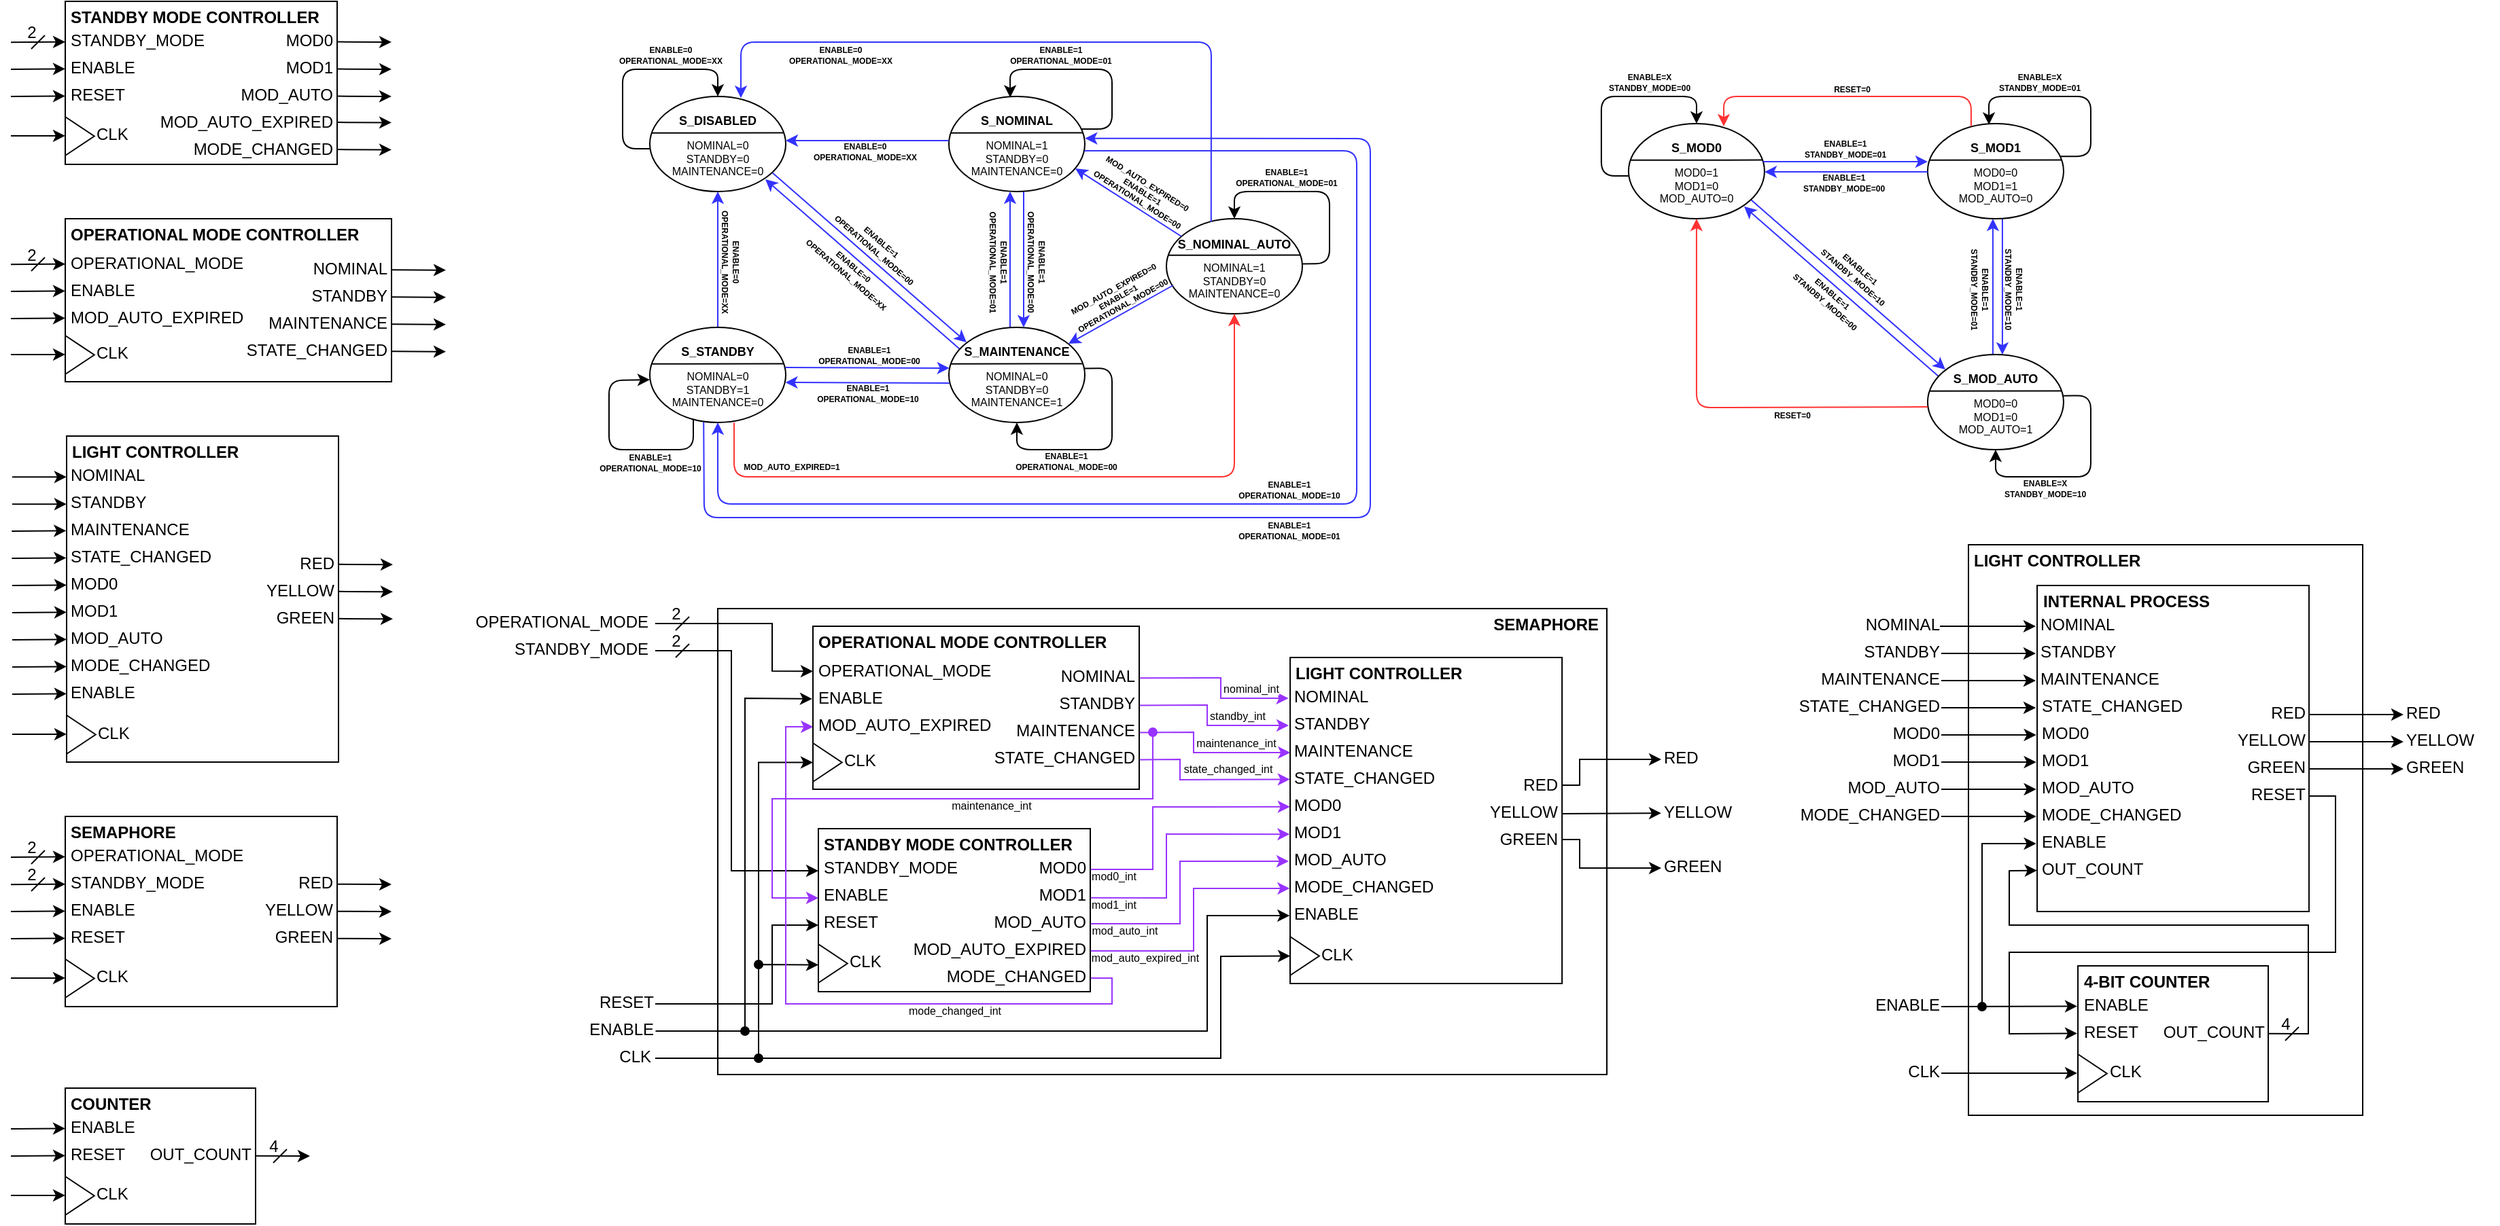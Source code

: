 <mxfile version="13.6.9" type="device"><diagram id="VPe9rRH_fkf_Rp8CES4U" name="Page-1"><mxGraphModel dx="2046" dy="643" grid="1" gridSize="10" guides="1" tooltips="1" connect="1" arrows="1" fold="1" page="1" pageScale="1" pageWidth="827" pageHeight="1169" math="0" shadow="0"><root><mxCell id="0"/><mxCell id="1" parent="0"/><mxCell id="s6SqJA-iWkLiw7C_6Wgf-54" value="" style="group" parent="1" vertex="1" connectable="0"><mxGeometry x="-800" y="640" width="280" height="140" as="geometry"/></mxCell><mxCell id="s6SqJA-iWkLiw7C_6Wgf-6" value="SEMAPHORE" style="whiteSpace=wrap;html=1;align=left;verticalAlign=top;spacingLeft=2;spacingRight=4;spacing=2;fontStyle=1;spacingTop=-2;" parent="s6SqJA-iWkLiw7C_6Wgf-54" vertex="1"><mxGeometry x="40" width="200" height="140" as="geometry"/></mxCell><mxCell id="s6SqJA-iWkLiw7C_6Wgf-17" value="CLK" style="text;html=1;align=left;verticalAlign=middle;resizable=0;points=[];autosize=1;spacingBottom=2;" parent="s6SqJA-iWkLiw7C_6Wgf-54" vertex="1"><mxGeometry x="61.38" y="109.25" width="40" height="20" as="geometry"/></mxCell><mxCell id="s6SqJA-iWkLiw7C_6Wgf-18" value="" style="triangle;whiteSpace=wrap;html=1;align=left;" parent="s6SqJA-iWkLiw7C_6Wgf-54" vertex="1"><mxGeometry x="40" y="105" width="21.38" height="28.5" as="geometry"/></mxCell><mxCell id="s6SqJA-iWkLiw7C_6Wgf-19" value="RESET" style="text;html=1;align=left;verticalAlign=middle;resizable=0;points=[];autosize=1;spacingLeft=2;spacingBottom=2;" parent="s6SqJA-iWkLiw7C_6Wgf-54" vertex="1"><mxGeometry x="40" y="80" width="60" height="20" as="geometry"/></mxCell><mxCell id="s6SqJA-iWkLiw7C_6Wgf-20" value="ENABLE" style="text;html=1;align=left;verticalAlign=middle;resizable=0;points=[];autosize=1;spacingLeft=2;spacingBottom=2;" parent="s6SqJA-iWkLiw7C_6Wgf-54" vertex="1"><mxGeometry x="40" y="60" width="60" height="20" as="geometry"/></mxCell><mxCell id="s6SqJA-iWkLiw7C_6Wgf-21" value="" style="endArrow=classic;html=1;" parent="s6SqJA-iWkLiw7C_6Wgf-54" edge="1"><mxGeometry width="50" height="50" relative="1" as="geometry"><mxPoint y="70" as="sourcePoint"/><mxPoint x="40" y="69.72" as="targetPoint"/></mxGeometry></mxCell><mxCell id="s6SqJA-iWkLiw7C_6Wgf-22" value="" style="endArrow=classic;html=1;" parent="s6SqJA-iWkLiw7C_6Wgf-54" edge="1"><mxGeometry width="50" height="50" relative="1" as="geometry"><mxPoint y="90" as="sourcePoint"/><mxPoint x="40" y="89.72" as="targetPoint"/></mxGeometry></mxCell><mxCell id="s6SqJA-iWkLiw7C_6Wgf-23" value="" style="endArrow=classic;html=1;" parent="s6SqJA-iWkLiw7C_6Wgf-54" edge="1"><mxGeometry width="50" height="50" relative="1" as="geometry"><mxPoint y="119" as="sourcePoint"/><mxPoint x="40" y="118.96" as="targetPoint"/></mxGeometry></mxCell><mxCell id="s6SqJA-iWkLiw7C_6Wgf-24" value="OPERATIONAL_MODE" style="text;html=1;align=left;verticalAlign=middle;resizable=0;points=[];autosize=1;spacingLeft=2;spacingBottom=2;" parent="s6SqJA-iWkLiw7C_6Wgf-54" vertex="1"><mxGeometry x="40" y="20" width="140" height="20" as="geometry"/></mxCell><mxCell id="s6SqJA-iWkLiw7C_6Wgf-26" value="STANDBY_MODE" style="text;html=1;align=left;verticalAlign=middle;resizable=0;points=[];autosize=1;spacingLeft=2;spacingBottom=2;" parent="s6SqJA-iWkLiw7C_6Wgf-54" vertex="1"><mxGeometry x="40" y="40" width="120" height="20" as="geometry"/></mxCell><mxCell id="s6SqJA-iWkLiw7C_6Wgf-28" value="" style="endArrow=classic;html=1;rounded=0;" parent="s6SqJA-iWkLiw7C_6Wgf-54" edge="1"><mxGeometry width="50" height="50" relative="1" as="geometry"><mxPoint y="30" as="sourcePoint"/><mxPoint x="40" y="29.72" as="targetPoint"/></mxGeometry></mxCell><mxCell id="s6SqJA-iWkLiw7C_6Wgf-38" value="RED" style="text;html=1;align=right;verticalAlign=middle;resizable=0;points=[];autosize=1;spacingLeft=0;spacingBottom=2;spacingRight=2;" parent="s6SqJA-iWkLiw7C_6Wgf-54" vertex="1"><mxGeometry x="200" y="40" width="40" height="20" as="geometry"/></mxCell><mxCell id="s6SqJA-iWkLiw7C_6Wgf-39" value="GREEN" style="text;html=1;align=right;verticalAlign=middle;resizable=0;points=[];autosize=1;spacingLeft=0;spacingBottom=2;spacingRight=2;" parent="s6SqJA-iWkLiw7C_6Wgf-54" vertex="1"><mxGeometry x="180" y="80" width="60" height="20" as="geometry"/></mxCell><mxCell id="s6SqJA-iWkLiw7C_6Wgf-40" value="YELLOW" style="text;html=1;align=right;verticalAlign=middle;resizable=0;points=[];autosize=1;spacingLeft=0;spacingBottom=2;spacingRight=2;" parent="s6SqJA-iWkLiw7C_6Wgf-54" vertex="1"><mxGeometry x="170" y="60" width="70" height="20" as="geometry"/></mxCell><mxCell id="s6SqJA-iWkLiw7C_6Wgf-41" value="" style="endArrow=classic;html=1;" parent="s6SqJA-iWkLiw7C_6Wgf-54" edge="1"><mxGeometry width="50" height="50" relative="1" as="geometry"><mxPoint x="240" y="49.83" as="sourcePoint"/><mxPoint x="280" y="50" as="targetPoint"/></mxGeometry></mxCell><mxCell id="s6SqJA-iWkLiw7C_6Wgf-42" value="" style="endArrow=classic;html=1;" parent="s6SqJA-iWkLiw7C_6Wgf-54" edge="1"><mxGeometry width="50" height="50" relative="1" as="geometry"><mxPoint x="240" y="69.83" as="sourcePoint"/><mxPoint x="280" y="70" as="targetPoint"/></mxGeometry></mxCell><mxCell id="s6SqJA-iWkLiw7C_6Wgf-43" value="" style="endArrow=classic;html=1;" parent="s6SqJA-iWkLiw7C_6Wgf-54" edge="1"><mxGeometry width="50" height="50" relative="1" as="geometry"><mxPoint x="240" y="89.83" as="sourcePoint"/><mxPoint x="280" y="90" as="targetPoint"/></mxGeometry></mxCell><mxCell id="s6SqJA-iWkLiw7C_6Wgf-45" value="" style="endArrow=classic;html=1;rounded=0;" parent="s6SqJA-iWkLiw7C_6Wgf-54" edge="1"><mxGeometry width="50" height="50" relative="1" as="geometry"><mxPoint y="50.14" as="sourcePoint"/><mxPoint x="40" y="49.86" as="targetPoint"/></mxGeometry></mxCell><mxCell id="s6SqJA-iWkLiw7C_6Wgf-46" value="" style="group" parent="s6SqJA-iWkLiw7C_6Wgf-54" vertex="1" connectable="0"><mxGeometry x="6" y="32" width="20" height="23" as="geometry"/></mxCell><mxCell id="s6SqJA-iWkLiw7C_6Wgf-47" value="2" style="text;html=1;align=center;verticalAlign=middle;resizable=0;points=[];autosize=1;" parent="s6SqJA-iWkLiw7C_6Wgf-46" vertex="1"><mxGeometry x="-1" y="1" width="20" height="20" as="geometry"/></mxCell><mxCell id="s6SqJA-iWkLiw7C_6Wgf-48" value="" style="endArrow=none;html=1;" parent="s6SqJA-iWkLiw7C_6Wgf-46" edge="1"><mxGeometry width="50" height="50" relative="1" as="geometry"><mxPoint x="9" y="23" as="sourcePoint"/><mxPoint x="19" y="13" as="targetPoint"/></mxGeometry></mxCell><mxCell id="s6SqJA-iWkLiw7C_6Wgf-51" value="" style="group" parent="s6SqJA-iWkLiw7C_6Wgf-54" vertex="1" connectable="0"><mxGeometry x="6" y="12" width="20" height="23" as="geometry"/></mxCell><mxCell id="s6SqJA-iWkLiw7C_6Wgf-52" value="2" style="text;html=1;align=center;verticalAlign=middle;resizable=0;points=[];autosize=1;" parent="s6SqJA-iWkLiw7C_6Wgf-51" vertex="1"><mxGeometry x="-1" y="1" width="20" height="20" as="geometry"/></mxCell><mxCell id="s6SqJA-iWkLiw7C_6Wgf-53" value="" style="endArrow=none;html=1;" parent="s6SqJA-iWkLiw7C_6Wgf-51" edge="1"><mxGeometry width="50" height="50" relative="1" as="geometry"><mxPoint x="9" y="23" as="sourcePoint"/><mxPoint x="19" y="13" as="targetPoint"/></mxGeometry></mxCell><mxCell id="s6SqJA-iWkLiw7C_6Wgf-106" value="" style="group" parent="1" vertex="1" connectable="0"><mxGeometry x="-800" y="40" width="280" height="120" as="geometry"/></mxCell><mxCell id="s6SqJA-iWkLiw7C_6Wgf-81" value="STANDBY MODE CONTROLLER" style="whiteSpace=wrap;html=1;align=left;verticalAlign=top;spacingLeft=2;spacingRight=4;spacing=2;fontStyle=1;spacingTop=-2;container=0;" parent="s6SqJA-iWkLiw7C_6Wgf-106" vertex="1"><mxGeometry x="40" width="200" height="120" as="geometry"/></mxCell><mxCell id="s6SqJA-iWkLiw7C_6Wgf-82" value="CLK" style="text;html=1;align=left;verticalAlign=middle;resizable=0;points=[];autosize=1;spacingBottom=2;container=0;" parent="s6SqJA-iWkLiw7C_6Wgf-106" vertex="1"><mxGeometry x="61.38" y="89.25" width="40" height="20" as="geometry"/></mxCell><mxCell id="s6SqJA-iWkLiw7C_6Wgf-83" value="" style="triangle;whiteSpace=wrap;html=1;align=left;container=0;" parent="s6SqJA-iWkLiw7C_6Wgf-106" vertex="1"><mxGeometry x="40" y="85" width="21.38" height="28.5" as="geometry"/></mxCell><mxCell id="s6SqJA-iWkLiw7C_6Wgf-84" value="RESET" style="text;html=1;align=left;verticalAlign=middle;resizable=0;points=[];autosize=1;spacingLeft=2;spacingBottom=2;container=0;" parent="s6SqJA-iWkLiw7C_6Wgf-106" vertex="1"><mxGeometry x="40" y="60" width="60" height="20" as="geometry"/></mxCell><mxCell id="s6SqJA-iWkLiw7C_6Wgf-85" value="ENABLE" style="text;html=1;align=left;verticalAlign=middle;resizable=0;points=[];autosize=1;spacingLeft=2;spacingBottom=2;container=0;" parent="s6SqJA-iWkLiw7C_6Wgf-106" vertex="1"><mxGeometry x="40" y="40" width="60" height="20" as="geometry"/></mxCell><mxCell id="s6SqJA-iWkLiw7C_6Wgf-86" value="" style="endArrow=classic;html=1;" parent="s6SqJA-iWkLiw7C_6Wgf-106" edge="1"><mxGeometry width="50" height="50" relative="1" as="geometry"><mxPoint y="50" as="sourcePoint"/><mxPoint x="40" y="49.72" as="targetPoint"/></mxGeometry></mxCell><mxCell id="s6SqJA-iWkLiw7C_6Wgf-87" value="" style="endArrow=classic;html=1;" parent="s6SqJA-iWkLiw7C_6Wgf-106" edge="1"><mxGeometry width="50" height="50" relative="1" as="geometry"><mxPoint y="70" as="sourcePoint"/><mxPoint x="40" y="69.72" as="targetPoint"/></mxGeometry></mxCell><mxCell id="s6SqJA-iWkLiw7C_6Wgf-88" value="" style="endArrow=classic;html=1;" parent="s6SqJA-iWkLiw7C_6Wgf-106" edge="1"><mxGeometry width="50" height="50" relative="1" as="geometry"><mxPoint y="99" as="sourcePoint"/><mxPoint x="40" y="98.96" as="targetPoint"/></mxGeometry></mxCell><mxCell id="s6SqJA-iWkLiw7C_6Wgf-90" value="STANDBY_MODE" style="text;html=1;align=left;verticalAlign=middle;resizable=0;points=[];autosize=1;spacingLeft=2;spacingBottom=2;container=0;" parent="s6SqJA-iWkLiw7C_6Wgf-106" vertex="1"><mxGeometry x="40" y="20" width="120" height="20" as="geometry"/></mxCell><mxCell id="s6SqJA-iWkLiw7C_6Wgf-92" value="MOD0" style="text;html=1;align=right;verticalAlign=middle;resizable=0;points=[];autosize=1;spacingLeft=0;spacingBottom=2;spacingRight=2;container=0;" parent="s6SqJA-iWkLiw7C_6Wgf-106" vertex="1"><mxGeometry x="190" y="20.38" width="50" height="20" as="geometry"/></mxCell><mxCell id="s6SqJA-iWkLiw7C_6Wgf-93" value="MOD_AUTO" style="text;html=1;align=right;verticalAlign=middle;resizable=0;points=[];autosize=1;spacingLeft=0;spacingBottom=2;spacingRight=2;container=0;" parent="s6SqJA-iWkLiw7C_6Wgf-106" vertex="1"><mxGeometry x="150" y="60.38" width="90" height="20" as="geometry"/></mxCell><mxCell id="s6SqJA-iWkLiw7C_6Wgf-94" value="MOD1" style="text;html=1;align=right;verticalAlign=middle;resizable=0;points=[];autosize=1;spacingLeft=0;spacingBottom=2;spacingRight=2;container=0;" parent="s6SqJA-iWkLiw7C_6Wgf-106" vertex="1"><mxGeometry x="190" y="40.38" width="50" height="20" as="geometry"/></mxCell><mxCell id="s6SqJA-iWkLiw7C_6Wgf-95" value="" style="endArrow=classic;html=1;" parent="s6SqJA-iWkLiw7C_6Wgf-106" edge="1"><mxGeometry width="50" height="50" relative="1" as="geometry"><mxPoint x="240" y="29.81" as="sourcePoint"/><mxPoint x="280" y="29.98" as="targetPoint"/></mxGeometry></mxCell><mxCell id="s6SqJA-iWkLiw7C_6Wgf-96" value="" style="endArrow=classic;html=1;" parent="s6SqJA-iWkLiw7C_6Wgf-106" edge="1"><mxGeometry width="50" height="50" relative="1" as="geometry"><mxPoint x="240" y="49.81" as="sourcePoint"/><mxPoint x="280" y="49.98" as="targetPoint"/></mxGeometry></mxCell><mxCell id="s6SqJA-iWkLiw7C_6Wgf-97" value="" style="endArrow=classic;html=1;" parent="s6SqJA-iWkLiw7C_6Wgf-106" edge="1"><mxGeometry width="50" height="50" relative="1" as="geometry"><mxPoint x="240" y="69.81" as="sourcePoint"/><mxPoint x="280" y="69.98" as="targetPoint"/></mxGeometry></mxCell><mxCell id="s6SqJA-iWkLiw7C_6Wgf-98" value="" style="endArrow=classic;html=1;rounded=0;" parent="s6SqJA-iWkLiw7C_6Wgf-106" edge="1"><mxGeometry width="50" height="50" relative="1" as="geometry"><mxPoint y="30.14" as="sourcePoint"/><mxPoint x="40" y="29.86" as="targetPoint"/></mxGeometry></mxCell><mxCell id="s6SqJA-iWkLiw7C_6Wgf-100" value="2" style="text;html=1;align=center;verticalAlign=middle;resizable=0;points=[];autosize=1;container=0;" parent="s6SqJA-iWkLiw7C_6Wgf-106" vertex="1"><mxGeometry x="5" y="13" width="20" height="20" as="geometry"/></mxCell><mxCell id="s6SqJA-iWkLiw7C_6Wgf-101" value="" style="endArrow=none;html=1;" parent="s6SqJA-iWkLiw7C_6Wgf-106" edge="1"><mxGeometry width="50" height="50" relative="1" as="geometry"><mxPoint x="15" y="35" as="sourcePoint"/><mxPoint x="25" y="25" as="targetPoint"/></mxGeometry></mxCell><mxCell id="ex8y1AzBVkfHtoTOyCTd-5" value="MOD_AUTO_EXPIRED" style="text;html=1;align=right;verticalAlign=middle;resizable=0;points=[];autosize=1;spacingLeft=0;spacingBottom=2;spacingRight=2;container=0;" parent="s6SqJA-iWkLiw7C_6Wgf-106" vertex="1"><mxGeometry x="100" y="79.63" width="140" height="20" as="geometry"/></mxCell><mxCell id="ex8y1AzBVkfHtoTOyCTd-6" value="" style="endArrow=classic;html=1;" parent="s6SqJA-iWkLiw7C_6Wgf-106" edge="1"><mxGeometry width="50" height="50" relative="1" as="geometry"><mxPoint x="240" y="89.06" as="sourcePoint"/><mxPoint x="280" y="89.23" as="targetPoint"/></mxGeometry></mxCell><mxCell id="A-elBGbXz44QsM_g0Pbo-1" value="MODE_CHANGED" style="text;html=1;align=right;verticalAlign=middle;resizable=0;points=[];autosize=1;spacingLeft=0;spacingBottom=2;spacingRight=2;container=0;" parent="s6SqJA-iWkLiw7C_6Wgf-106" vertex="1"><mxGeometry x="120" y="99.63" width="120" height="20" as="geometry"/></mxCell><mxCell id="A-elBGbXz44QsM_g0Pbo-2" value="" style="endArrow=classic;html=1;" parent="s6SqJA-iWkLiw7C_6Wgf-106" edge="1"><mxGeometry width="50" height="50" relative="1" as="geometry"><mxPoint x="240" y="109.06" as="sourcePoint"/><mxPoint x="280" y="109.23" as="targetPoint"/></mxGeometry></mxCell><mxCell id="WaR6cJkifTx3-WVEJ3Kd-63" value="" style="endArrow=classic;html=1;labelBackgroundColor=none;fontSize=7;fontColor=#595959;rounded=0;exitX=0.5;exitY=0;exitDx=0;exitDy=0;strokeColor=#3333FF;" parent="1" edge="1"><mxGeometry width="50" height="50" relative="1" as="geometry"><mxPoint x="-280" y="280" as="sourcePoint"/><mxPoint x="-280" y="180" as="targetPoint"/></mxGeometry></mxCell><mxCell id="WaR6cJkifTx3-WVEJ3Kd-64" value="&lt;b style=&quot;color: rgb(0 , 0 , 0)&quot;&gt;ENABLE=0&lt;br&gt;OPERATIONAL_MODE=XX&lt;/b&gt;" style="edgeLabel;html=1;align=center;verticalAlign=middle;resizable=0;points=[];fontSize=6;fontColor=#595959;horizontal=0;labelBackgroundColor=none;rotation=-180;" parent="WaR6cJkifTx3-WVEJ3Kd-63" vertex="1" connectable="0"><mxGeometry x="-0.159" y="-6" relative="1" as="geometry"><mxPoint x="3" y="-7" as="offset"/></mxGeometry></mxCell><mxCell id="WaR6cJkifTx3-WVEJ3Kd-65" value="" style="endArrow=classic;html=1;labelBackgroundColor=none;fontSize=7;fontColor=#595959;exitX=0.13;exitY=0.433;exitDx=0;exitDy=0;entryX=0.9;entryY=0.667;entryDx=0;entryDy=0;entryPerimeter=0;rounded=0;exitPerimeter=0;strokeColor=#3333FF;" parent="1" edge="1"><mxGeometry width="50" height="50" relative="1" as="geometry"><mxPoint x="-102" y="295.987" as="sourcePoint"/><mxPoint x="-245" y="171.014" as="targetPoint"/></mxGeometry></mxCell><mxCell id="WaR6cJkifTx3-WVEJ3Kd-66" value="&lt;b style=&quot;color: rgb(0 , 0 , 0)&quot;&gt;ENABLE=1&lt;br&gt;OPERATIONAL_MODE=00&lt;/b&gt;" style="edgeLabel;html=1;align=center;verticalAlign=middle;resizable=0;points=[];fontSize=6;fontColor=#595959;rotation=41.1;labelBackgroundColor=none;" parent="WaR6cJkifTx3-WVEJ3Kd-65" vertex="1" connectable="0"><mxGeometry x="-0.159" y="-6" relative="1" as="geometry"><mxPoint x="-4.71" y="-18.9" as="offset"/></mxGeometry></mxCell><mxCell id="WaR6cJkifTx3-WVEJ3Kd-72" value="" style="endArrow=classic;html=1;labelBackgroundColor=none;fontSize=8;fontColor=#595959;entryX=0.5;entryY=0;entryDx=0;entryDy=0;exitX=0.5;exitY=1;exitDx=0;exitDy=0;strokeColor=#3333FF;" parent="1" edge="1"><mxGeometry width="50" height="50" relative="1" as="geometry"><mxPoint x="-55" y="180" as="sourcePoint"/><mxPoint x="-55" y="280" as="targetPoint"/><Array as="points"/></mxGeometry></mxCell><mxCell id="WaR6cJkifTx3-WVEJ3Kd-73" value="ENABLE=1&lt;br&gt;OPERATIONAL_MODE=00" style="edgeLabel;html=1;align=center;verticalAlign=middle;resizable=0;points=[];fontSize=6;fontStyle=1;horizontal=0;labelBackgroundColor=none;rotation=-180;" parent="WaR6cJkifTx3-WVEJ3Kd-72" vertex="1" connectable="0"><mxGeometry x="-0.088" y="-2" relative="1" as="geometry"><mxPoint x="11" y="5.5" as="offset"/></mxGeometry></mxCell><mxCell id="WaR6cJkifTx3-WVEJ3Kd-74" value="" style="endArrow=classic;html=1;labelBackgroundColor=none;fontSize=8;fontColor=#595959;entryX=0.5;entryY=0;entryDx=0;entryDy=0;exitX=0.5;exitY=1;exitDx=0;exitDy=0;strokeColor=#3333FF;" parent="1" edge="1"><mxGeometry width="50" height="50" relative="1" as="geometry"><mxPoint x="-65" y="280" as="sourcePoint"/><mxPoint x="-65" y="180" as="targetPoint"/><Array as="points"/></mxGeometry></mxCell><mxCell id="WaR6cJkifTx3-WVEJ3Kd-75" value="ENABLE=1&lt;br&gt;OPERATIONAL_MODE=01" style="edgeLabel;html=1;align=center;verticalAlign=middle;resizable=0;points=[];fontSize=6;fontStyle=1;horizontal=1;rotation=90;labelBackgroundColor=none;" parent="WaR6cJkifTx3-WVEJ3Kd-74" vertex="1" connectable="0"><mxGeometry x="-0.088" y="-2" relative="1" as="geometry"><mxPoint x="-11" y="-3.33" as="offset"/></mxGeometry></mxCell><mxCell id="WaR6cJkifTx3-WVEJ3Kd-76" value="" style="endArrow=classic;html=1;labelBackgroundColor=none;fontSize=7;fontColor=#595959;exitX=0.13;exitY=0.433;exitDx=0;exitDy=0;entryX=0.9;entryY=0.667;entryDx=0;entryDy=0;entryPerimeter=0;rounded=0;exitPerimeter=0;strokeColor=#3333FF;" parent="1" edge="1"><mxGeometry width="50" height="50" relative="1" as="geometry"><mxPoint x="-240" y="166.014" as="sourcePoint"/><mxPoint x="-97" y="290.987" as="targetPoint"/></mxGeometry></mxCell><mxCell id="WaR6cJkifTx3-WVEJ3Kd-77" value="&lt;b style=&quot;color: rgb(0 , 0 , 0)&quot;&gt;ENABLE=0&lt;br&gt;OPERATIONAL_MODE=XX&lt;/b&gt;" style="edgeLabel;html=1;align=center;verticalAlign=middle;resizable=0;points=[];fontSize=6;fontColor=#595959;rotation=41.1;labelBackgroundColor=none;" parent="WaR6cJkifTx3-WVEJ3Kd-76" vertex="1" connectable="0"><mxGeometry x="-0.159" y="-6" relative="1" as="geometry"><mxPoint x="0.29" y="14.1" as="offset"/></mxGeometry></mxCell><mxCell id="WaR6cJkifTx3-WVEJ3Kd-25" value="" style="group" parent="1" vertex="1" connectable="0"><mxGeometry x="-110" y="110" width="100" height="70" as="geometry"/></mxCell><mxCell id="WaR6cJkifTx3-WVEJ3Kd-15" value="" style="ellipse;whiteSpace=wrap;html=1;align=center;labelBackgroundColor=none;" parent="WaR6cJkifTx3-WVEJ3Kd-25" vertex="1"><mxGeometry width="100.0" height="70" as="geometry"/></mxCell><mxCell id="WaR6cJkifTx3-WVEJ3Kd-10" value="" style="endArrow=none;html=1;entryX=0.985;entryY=0.382;entryDx=0;entryDy=0;exitX=0.012;exitY=0.384;exitDx=0;exitDy=0;labelBackgroundColor=none;exitPerimeter=0;entryPerimeter=0;" parent="WaR6cJkifTx3-WVEJ3Kd-25" source="WaR6cJkifTx3-WVEJ3Kd-15" target="WaR6cJkifTx3-WVEJ3Kd-15" edge="1"><mxGeometry width="50" height="50" relative="1" as="geometry"><mxPoint x="8.527e-13" y="70.875" as="sourcePoint"/><mxPoint x="100.0" y="70.875" as="targetPoint"/></mxGeometry></mxCell><mxCell id="WaR6cJkifTx3-WVEJ3Kd-13" value="&lt;span&gt;NOMINAL=1&lt;br&gt;&lt;/span&gt;STANDBY=0&lt;br&gt;MAINTENANCE=0" style="rounded=0;align=center;fillColor=none;strokeColor=none;whiteSpace=wrap;fontStyle=0;fontSize=8;horizontal=1;verticalAlign=top;spacing=0;spacingBottom=0;spacingTop=-1;html=1;" parent="WaR6cJkifTx3-WVEJ3Kd-25" vertex="1"><mxGeometry y="28" width="100" height="42" as="geometry"/></mxCell><mxCell id="WaR6cJkifTx3-WVEJ3Kd-14" value="S_NOMINAL" style="rounded=0;whiteSpace=wrap;html=1;align=center;fillColor=none;strokeColor=none;verticalAlign=bottom;spacingTop=0;spacingBottom=1;spacing=0;fontSize=9;fontStyle=1" parent="WaR6cJkifTx3-WVEJ3Kd-25" vertex="1"><mxGeometry width="100" height="25.375" as="geometry"/></mxCell><mxCell id="WaR6cJkifTx3-WVEJ3Kd-94" value="" style="endArrow=classic;html=1;labelBackgroundColor=none;fontSize=6;fontColor=#000000;exitX=0.974;exitY=0.948;exitDx=0;exitDy=0;exitPerimeter=0;entryX=0.451;entryY=0.029;entryDx=0;entryDy=0;entryPerimeter=0;" parent="WaR6cJkifTx3-WVEJ3Kd-25" source="WaR6cJkifTx3-WVEJ3Kd-14" target="WaR6cJkifTx3-WVEJ3Kd-14" edge="1"><mxGeometry width="50" height="50" relative="1" as="geometry"><mxPoint x="130" y="30" as="sourcePoint"/><mxPoint x="180" y="-20" as="targetPoint"/><Array as="points"><mxPoint x="120" y="24"/><mxPoint x="120" y="-20"/><mxPoint x="45" y="-20"/></Array></mxGeometry></mxCell><mxCell id="WaR6cJkifTx3-WVEJ3Kd-95" value="&lt;b&gt;ENABLE=1&lt;br&gt;OPERATIONAL_MODE=01&lt;/b&gt;" style="edgeLabel;html=1;align=center;verticalAlign=middle;resizable=0;points=[];fontSize=6;fontColor=#000000;labelBackgroundColor=none;" parent="WaR6cJkifTx3-WVEJ3Kd-94" vertex="1" connectable="0"><mxGeometry x="0.289" y="-1" relative="1" as="geometry"><mxPoint y="-9" as="offset"/></mxGeometry></mxCell><mxCell id="WaR6cJkifTx3-WVEJ3Kd-56" value="" style="group" parent="1" vertex="1" connectable="0"><mxGeometry x="-330" y="110" width="100" height="70" as="geometry"/></mxCell><mxCell id="WaR6cJkifTx3-WVEJ3Kd-57" value="" style="ellipse;whiteSpace=wrap;html=1;align=center;labelBackgroundColor=none;" parent="WaR6cJkifTx3-WVEJ3Kd-56" vertex="1"><mxGeometry width="100.0" height="70" as="geometry"/></mxCell><mxCell id="WaR6cJkifTx3-WVEJ3Kd-58" value="" style="endArrow=none;html=1;entryX=0.985;entryY=0.382;entryDx=0;entryDy=0;exitX=0.012;exitY=0.384;exitDx=0;exitDy=0;labelBackgroundColor=none;exitPerimeter=0;entryPerimeter=0;" parent="WaR6cJkifTx3-WVEJ3Kd-56" source="WaR6cJkifTx3-WVEJ3Kd-57" target="WaR6cJkifTx3-WVEJ3Kd-57" edge="1"><mxGeometry width="50" height="50" relative="1" as="geometry"><mxPoint x="8.527e-13" y="70.875" as="sourcePoint"/><mxPoint x="100.0" y="70.875" as="targetPoint"/></mxGeometry></mxCell><mxCell id="WaR6cJkifTx3-WVEJ3Kd-59" value="&lt;span&gt;NOMINAL=0&lt;br&gt;&lt;/span&gt;STANDBY=0&lt;br&gt;MAINTENANCE=0" style="rounded=0;align=center;fillColor=none;strokeColor=none;whiteSpace=wrap;fontStyle=0;fontSize=8;horizontal=1;verticalAlign=top;spacing=0;spacingBottom=0;spacingTop=-1;html=1;" parent="WaR6cJkifTx3-WVEJ3Kd-56" vertex="1"><mxGeometry y="28" width="100" height="42" as="geometry"/></mxCell><mxCell id="WaR6cJkifTx3-WVEJ3Kd-60" value="S_DISABLED" style="rounded=0;whiteSpace=wrap;html=1;align=center;fillColor=none;strokeColor=none;verticalAlign=bottom;spacingTop=0;spacingBottom=1;spacing=0;fontSize=9;fontStyle=1" parent="WaR6cJkifTx3-WVEJ3Kd-56" vertex="1"><mxGeometry width="100" height="25.375" as="geometry"/></mxCell><mxCell id="WaR6cJkifTx3-WVEJ3Kd-61" value="" style="endArrow=classic;html=1;labelBackgroundColor=none;fontSize=8;fontColor=#595959;exitX=0;exitY=0.25;exitDx=0;exitDy=0;entryX=0.5;entryY=0;entryDx=0;entryDy=0;edgeStyle=orthogonalEdgeStyle;rounded=1;" parent="WaR6cJkifTx3-WVEJ3Kd-56" source="WaR6cJkifTx3-WVEJ3Kd-59" target="WaR6cJkifTx3-WVEJ3Kd-60" edge="1"><mxGeometry width="50" height="50" relative="1" as="geometry"><mxPoint x="-93" y="60" as="sourcePoint"/><mxPoint x="-43" y="10" as="targetPoint"/><Array as="points"><mxPoint x="-20" y="39"/><mxPoint x="-20" y="-20"/><mxPoint x="50" y="-20"/></Array></mxGeometry></mxCell><mxCell id="WaR6cJkifTx3-WVEJ3Kd-62" value="&lt;b style=&quot;color: rgb(0 , 0 , 0)&quot;&gt;ENABLE=0&lt;br&gt;OPERATIONAL_MODE=XX&lt;/b&gt;" style="edgeLabel;html=1;align=center;verticalAlign=middle;resizable=0;points=[];fontSize=6;fontColor=#595959;horizontal=1;labelBackgroundColor=none;" parent="WaR6cJkifTx3-WVEJ3Kd-61" vertex="1" connectable="0"><mxGeometry x="-0.159" y="-6" relative="1" as="geometry"><mxPoint x="29" y="-17.67" as="offset"/></mxGeometry></mxCell><mxCell id="WaR6cJkifTx3-WVEJ3Kd-67" value="" style="endArrow=classic;html=1;labelBackgroundColor=none;fontSize=8;fontColor=#595959;entryX=1;entryY=0.25;entryDx=0;entryDy=0;exitX=0;exitY=0.25;exitDx=0;exitDy=0;rounded=0;strokeColor=#3333FF;" parent="1" edge="1"><mxGeometry width="50" height="50" relative="1" as="geometry"><mxPoint x="-110" y="142.5" as="sourcePoint"/><mxPoint x="-230" y="142.5" as="targetPoint"/></mxGeometry></mxCell><mxCell id="WaR6cJkifTx3-WVEJ3Kd-68" value="&lt;font color=&quot;#000000&quot; style=&quot;font-size: 6px&quot;&gt;&lt;b style=&quot;font-size: 6px&quot;&gt;ENABLE=0&lt;br&gt;OPERATIONAL_MODE=XX&lt;br&gt;&lt;/b&gt;&lt;/font&gt;" style="edgeLabel;html=1;align=center;verticalAlign=middle;resizable=0;points=[];fontSize=6;fontColor=#595959;labelBackgroundColor=none;" parent="WaR6cJkifTx3-WVEJ3Kd-67" vertex="1" connectable="0"><mxGeometry x="-0.159" y="-6" relative="1" as="geometry"><mxPoint x="-12" y="14" as="offset"/></mxGeometry></mxCell><mxCell id="WaR6cJkifTx3-WVEJ3Kd-41" value="" style="group" parent="1" vertex="1" connectable="0"><mxGeometry x="-330" y="280" width="100" height="70" as="geometry"/></mxCell><mxCell id="WaR6cJkifTx3-WVEJ3Kd-42" value="" style="ellipse;whiteSpace=wrap;html=1;align=center;labelBackgroundColor=none;" parent="WaR6cJkifTx3-WVEJ3Kd-41" vertex="1"><mxGeometry width="100.0" height="70" as="geometry"/></mxCell><mxCell id="WaR6cJkifTx3-WVEJ3Kd-43" value="" style="endArrow=none;html=1;entryX=0.985;entryY=0.382;entryDx=0;entryDy=0;exitX=0.012;exitY=0.384;exitDx=0;exitDy=0;labelBackgroundColor=none;exitPerimeter=0;entryPerimeter=0;" parent="WaR6cJkifTx3-WVEJ3Kd-41" source="WaR6cJkifTx3-WVEJ3Kd-42" target="WaR6cJkifTx3-WVEJ3Kd-42" edge="1"><mxGeometry width="50" height="50" relative="1" as="geometry"><mxPoint x="8.527e-13" y="70.875" as="sourcePoint"/><mxPoint x="100.0" y="70.875" as="targetPoint"/></mxGeometry></mxCell><mxCell id="WaR6cJkifTx3-WVEJ3Kd-44" value="&lt;span&gt;NOMINAL=0&lt;br&gt;&lt;/span&gt;STANDBY=1&lt;br&gt;MAINTENANCE=0" style="rounded=0;align=center;fillColor=none;strokeColor=none;whiteSpace=wrap;fontStyle=0;fontSize=8;horizontal=1;verticalAlign=top;spacing=0;spacingBottom=0;spacingTop=-1;html=1;" parent="WaR6cJkifTx3-WVEJ3Kd-41" vertex="1"><mxGeometry y="28" width="100" height="42" as="geometry"/></mxCell><mxCell id="WaR6cJkifTx3-WVEJ3Kd-45" value="S_STANDBY" style="rounded=0;whiteSpace=wrap;html=1;align=center;fillColor=none;strokeColor=none;verticalAlign=bottom;spacingTop=0;spacingBottom=1;spacing=0;fontSize=9;fontStyle=1" parent="WaR6cJkifTx3-WVEJ3Kd-41" vertex="1"><mxGeometry width="100" height="25.375" as="geometry"/></mxCell><mxCell id="WaR6cJkifTx3-WVEJ3Kd-92" value="" style="endArrow=classic;html=1;labelBackgroundColor=none;fontSize=6;fontColor=#000000;exitX=0.32;exitY=0.952;exitDx=0;exitDy=0;exitPerimeter=0;entryX=0;entryY=0.25;entryDx=0;entryDy=0;" parent="WaR6cJkifTx3-WVEJ3Kd-41" source="WaR6cJkifTx3-WVEJ3Kd-44" target="WaR6cJkifTx3-WVEJ3Kd-44" edge="1"><mxGeometry width="50" height="50" relative="1" as="geometry"><mxPoint x="-30" y="49" as="sourcePoint"/><mxPoint x="-50" y="40" as="targetPoint"/><Array as="points"><mxPoint x="32" y="90"/><mxPoint x="-30" y="90"/><mxPoint x="-30" y="39"/></Array></mxGeometry></mxCell><mxCell id="WaR6cJkifTx3-WVEJ3Kd-93" value="&lt;b&gt;ENABLE=1&lt;br&gt;OPERATIONAL_MODE=10&lt;/b&gt;" style="edgeLabel;html=1;align=center;verticalAlign=middle;resizable=0;points=[];fontSize=6;fontColor=#000000;labelBackgroundColor=none;" parent="WaR6cJkifTx3-WVEJ3Kd-92" vertex="1" connectable="0"><mxGeometry x="0.263" y="1" relative="1" as="geometry"><mxPoint x="31" y="29.57" as="offset"/></mxGeometry></mxCell><mxCell id="WaR6cJkifTx3-WVEJ3Kd-80" value="" style="endArrow=classic;html=1;labelBackgroundColor=none;fontSize=6;fontColor=#000000;entryX=0.5;entryY=1;entryDx=0;entryDy=0;exitX=0.998;exitY=0.285;exitDx=0;exitDy=0;exitPerimeter=0;strokeColor=#3333FF;" parent="1" source="WaR6cJkifTx3-WVEJ3Kd-13" target="WaR6cJkifTx3-WVEJ3Kd-44" edge="1"><mxGeometry width="50" height="50" relative="1" as="geometry"><mxPoint y="150" as="sourcePoint"/><mxPoint x="60" y="100" as="targetPoint"/><Array as="points"><mxPoint x="190" y="150"/><mxPoint x="190" y="410"/><mxPoint x="-280" y="410"/></Array></mxGeometry></mxCell><mxCell id="WaR6cJkifTx3-WVEJ3Kd-90" value="&lt;b&gt;MOD_AUTO_EXPIRED=1&lt;br&gt;&lt;/b&gt;" style="edgeLabel;html=1;align=center;verticalAlign=middle;resizable=0;points=[];fontSize=6;fontColor=#000000;labelBackgroundColor=none;" parent="WaR6cJkifTx3-WVEJ3Kd-80" vertex="1" connectable="0"><mxGeometry x="0.435" relative="1" as="geometry"><mxPoint x="-165.72" y="-27" as="offset"/></mxGeometry></mxCell><mxCell id="WaR6cJkifTx3-WVEJ3Kd-81" value="" style="endArrow=classic;html=1;labelBackgroundColor=none;fontSize=6;fontColor=#000000;entryX=1.002;entryY=0.067;entryDx=0;entryDy=0;exitX=0.396;exitY=0.994;exitDx=0;exitDy=0;exitPerimeter=0;entryPerimeter=0;strokeColor=#3333FF;" parent="1" source="WaR6cJkifTx3-WVEJ3Kd-44" target="WaR6cJkifTx3-WVEJ3Kd-13" edge="1"><mxGeometry width="50" height="50" relative="1" as="geometry"><mxPoint x="-290" y="351" as="sourcePoint"/><mxPoint x="10" y="130" as="targetPoint"/><Array as="points"><mxPoint x="-290" y="420"/><mxPoint x="200" y="420"/><mxPoint x="200" y="141"/></Array></mxGeometry></mxCell><mxCell id="WaR6cJkifTx3-WVEJ3Kd-91" value="&lt;b&gt;ENABLE=1&lt;br&gt;OPERATIONAL_MODE=01&lt;/b&gt;" style="edgeLabel;html=1;align=center;verticalAlign=middle;resizable=0;points=[];fontSize=6;fontColor=#000000;labelBackgroundColor=none;" parent="WaR6cJkifTx3-WVEJ3Kd-81" vertex="1" connectable="0"><mxGeometry x="-0.399" y="-2" relative="1" as="geometry"><mxPoint x="185.02" y="8" as="offset"/></mxGeometry></mxCell><mxCell id="WaR6cJkifTx3-WVEJ3Kd-46" value="" style="group" parent="1" vertex="1" connectable="0"><mxGeometry x="-110" y="280" width="100" height="70" as="geometry"/></mxCell><mxCell id="WaR6cJkifTx3-WVEJ3Kd-82" value="" style="endArrow=classic;html=1;labelBackgroundColor=none;fontSize=6;fontColor=#000000;exitX=0.993;exitY=0.055;exitDx=0;exitDy=0;exitPerimeter=0;entryX=0.5;entryY=1;entryDx=0;entryDy=0;" parent="WaR6cJkifTx3-WVEJ3Kd-46" source="WaR6cJkifTx3-WVEJ3Kd-49" target="WaR6cJkifTx3-WVEJ3Kd-49" edge="1"><mxGeometry width="50" height="50" relative="1" as="geometry"><mxPoint x="100" y="10" as="sourcePoint"/><mxPoint x="150" y="-40" as="targetPoint"/><Array as="points"><mxPoint x="120" y="30"/><mxPoint x="120" y="90"/><mxPoint x="50" y="90"/></Array></mxGeometry></mxCell><mxCell id="WaR6cJkifTx3-WVEJ3Kd-83" value="&lt;b&gt;ENABLE=1&lt;br&gt;OPERATIONAL_MODE=00&lt;/b&gt;" style="edgeLabel;html=1;align=center;verticalAlign=middle;resizable=0;points=[];fontSize=6;fontColor=#000000;labelBackgroundColor=none;" parent="WaR6cJkifTx3-WVEJ3Kd-82" vertex="1" connectable="0"><mxGeometry x="0.263" y="1" relative="1" as="geometry"><mxPoint x="-7" y="8" as="offset"/></mxGeometry></mxCell><mxCell id="WaR6cJkifTx3-WVEJ3Kd-47" value="" style="ellipse;whiteSpace=wrap;html=1;align=center;labelBackgroundColor=none;" parent="WaR6cJkifTx3-WVEJ3Kd-46" vertex="1"><mxGeometry width="100.0" height="70" as="geometry"/></mxCell><mxCell id="WaR6cJkifTx3-WVEJ3Kd-48" value="" style="endArrow=none;html=1;entryX=0.985;entryY=0.382;entryDx=0;entryDy=0;exitX=0.012;exitY=0.384;exitDx=0;exitDy=0;labelBackgroundColor=none;exitPerimeter=0;entryPerimeter=0;" parent="WaR6cJkifTx3-WVEJ3Kd-46" source="WaR6cJkifTx3-WVEJ3Kd-47" target="WaR6cJkifTx3-WVEJ3Kd-47" edge="1"><mxGeometry width="50" height="50" relative="1" as="geometry"><mxPoint x="8.527e-13" y="70.875" as="sourcePoint"/><mxPoint x="100.0" y="70.875" as="targetPoint"/></mxGeometry></mxCell><mxCell id="WaR6cJkifTx3-WVEJ3Kd-49" value="&lt;font style=&quot;font-size: 8px&quot;&gt;NOMINAL=0&lt;br style=&quot;font-size: 8px&quot;&gt;STANDBY=0&lt;br style=&quot;font-size: 8px&quot;&gt;MAINTENANCE=1&lt;/font&gt;" style="rounded=0;align=center;fillColor=none;strokeColor=none;whiteSpace=wrap;fontStyle=0;fontSize=8;horizontal=1;verticalAlign=top;spacing=0;spacingBottom=0;spacingTop=-1;html=1;" parent="WaR6cJkifTx3-WVEJ3Kd-46" vertex="1"><mxGeometry y="28" width="100" height="42" as="geometry"/></mxCell><mxCell id="WaR6cJkifTx3-WVEJ3Kd-50" value="S_MAINTENANCE" style="rounded=0;whiteSpace=wrap;html=1;align=center;fillColor=none;strokeColor=none;verticalAlign=bottom;spacingTop=0;spacingBottom=1;spacing=0;fontSize=9;fontStyle=1" parent="WaR6cJkifTx3-WVEJ3Kd-46" vertex="1"><mxGeometry width="100" height="25.375" as="geometry"/></mxCell><mxCell id="WaR6cJkifTx3-WVEJ3Kd-86" value="" style="endArrow=classic;html=1;labelBackgroundColor=none;fontSize=8;fontColor=#595959;entryX=0.997;entryY=0.298;entryDx=0;entryDy=0;rounded=0;exitX=0.004;exitY=0.309;exitDx=0;exitDy=0;exitPerimeter=0;entryPerimeter=0;strokeColor=#3333FF;" parent="1" source="WaR6cJkifTx3-WVEJ3Kd-49" target="WaR6cJkifTx3-WVEJ3Kd-44" edge="1"><mxGeometry width="50" height="50" relative="1" as="geometry"><mxPoint x="-120" y="321" as="sourcePoint"/><mxPoint x="-230" y="321" as="targetPoint"/></mxGeometry></mxCell><mxCell id="WaR6cJkifTx3-WVEJ3Kd-87" value="&lt;font color=&quot;#000000&quot; style=&quot;font-size: 6px&quot;&gt;&lt;b style=&quot;font-size: 6px&quot;&gt;ENABLE=1&lt;br&gt;OPERATIONAL_MODE=10&lt;br&gt;&lt;/b&gt;&lt;/font&gt;" style="edgeLabel;html=1;align=center;verticalAlign=middle;resizable=0;points=[];fontSize=6;fontColor=#595959;labelBackgroundColor=none;" parent="WaR6cJkifTx3-WVEJ3Kd-86" vertex="1" connectable="0"><mxGeometry x="-0.159" y="-6" relative="1" as="geometry"><mxPoint x="-9.74" y="14.22" as="offset"/></mxGeometry></mxCell><mxCell id="WaR6cJkifTx3-WVEJ3Kd-88" value="" style="endArrow=classic;html=1;labelBackgroundColor=none;fontSize=8;fontColor=#595959;entryX=0.997;entryY=0.298;entryDx=0;entryDy=0;rounded=0;exitX=0.004;exitY=0.309;exitDx=0;exitDy=0;exitPerimeter=0;entryPerimeter=0;strokeColor=#3333FF;" parent="1" edge="1"><mxGeometry width="50" height="50" relative="1" as="geometry"><mxPoint x="-230.3" y="309.516" as="sourcePoint"/><mxPoint x="-109.6" y="309.978" as="targetPoint"/></mxGeometry></mxCell><mxCell id="WaR6cJkifTx3-WVEJ3Kd-89" value="&lt;font color=&quot;#000000&quot; style=&quot;font-size: 6px&quot;&gt;&lt;b style=&quot;font-size: 6px&quot;&gt;ENABLE=1&lt;br&gt;OPERATIONAL_MODE=00&lt;br&gt;&lt;/b&gt;&lt;/font&gt;" style="edgeLabel;html=1;align=center;verticalAlign=middle;resizable=0;points=[];fontSize=6;fontColor=#595959;labelBackgroundColor=none;" parent="WaR6cJkifTx3-WVEJ3Kd-88" vertex="1" connectable="0"><mxGeometry x="-0.159" y="-6" relative="1" as="geometry"><mxPoint x="9.64" y="-14.71" as="offset"/></mxGeometry></mxCell><mxCell id="ex8y1AzBVkfHtoTOyCTd-14" value="" style="group" parent="1" vertex="1" connectable="0"><mxGeometry x="-800" y="200" width="320" height="120" as="geometry"/></mxCell><mxCell id="s6SqJA-iWkLiw7C_6Wgf-108" value="OPERATIONAL MODE CONTROLLER" style="whiteSpace=wrap;html=1;align=left;verticalAlign=top;spacingLeft=2;spacingRight=4;spacing=2;fontStyle=1;spacingTop=-2;container=0;" parent="ex8y1AzBVkfHtoTOyCTd-14" vertex="1"><mxGeometry x="40" width="240" height="120" as="geometry"/></mxCell><mxCell id="s6SqJA-iWkLiw7C_6Wgf-109" value="CLK" style="text;html=1;align=left;verticalAlign=middle;resizable=0;points=[];autosize=1;spacingBottom=2;container=0;" parent="ex8y1AzBVkfHtoTOyCTd-14" vertex="1"><mxGeometry x="61.38" y="90.25" width="40" height="20" as="geometry"/></mxCell><mxCell id="s6SqJA-iWkLiw7C_6Wgf-110" value="" style="triangle;whiteSpace=wrap;html=1;align=left;container=0;" parent="ex8y1AzBVkfHtoTOyCTd-14" vertex="1"><mxGeometry x="40" y="86" width="21.38" height="28.5" as="geometry"/></mxCell><mxCell id="s6SqJA-iWkLiw7C_6Wgf-112" value="ENABLE" style="text;html=1;align=left;verticalAlign=middle;resizable=0;points=[];autosize=1;spacingLeft=2;spacingBottom=2;container=0;" parent="ex8y1AzBVkfHtoTOyCTd-14" vertex="1"><mxGeometry x="40" y="43.5" width="60" height="20" as="geometry"/></mxCell><mxCell id="s6SqJA-iWkLiw7C_6Wgf-113" value="" style="endArrow=classic;html=1;" parent="ex8y1AzBVkfHtoTOyCTd-14" edge="1"><mxGeometry width="50" height="50" relative="1" as="geometry"><mxPoint y="53.5" as="sourcePoint"/><mxPoint x="40" y="53.22" as="targetPoint"/></mxGeometry></mxCell><mxCell id="s6SqJA-iWkLiw7C_6Wgf-115" value="" style="endArrow=classic;html=1;" parent="ex8y1AzBVkfHtoTOyCTd-14" edge="1"><mxGeometry width="50" height="50" relative="1" as="geometry"><mxPoint y="100" as="sourcePoint"/><mxPoint x="40" y="99.96" as="targetPoint"/></mxGeometry></mxCell><mxCell id="s6SqJA-iWkLiw7C_6Wgf-116" value="OPERATIONAL_MODE" style="text;html=1;align=left;verticalAlign=middle;resizable=0;points=[];autosize=1;spacingLeft=2;spacingBottom=2;container=0;" parent="ex8y1AzBVkfHtoTOyCTd-14" vertex="1"><mxGeometry x="40" y="23.5" width="140" height="20" as="geometry"/></mxCell><mxCell id="s6SqJA-iWkLiw7C_6Wgf-117" value="NOMINAL" style="text;html=1;align=right;verticalAlign=middle;resizable=0;points=[];autosize=1;spacingLeft=0;spacingBottom=2;spacingRight=2;container=0;" parent="ex8y1AzBVkfHtoTOyCTd-14" vertex="1"><mxGeometry x="210" y="28.25" width="70" height="20" as="geometry"/></mxCell><mxCell id="s6SqJA-iWkLiw7C_6Wgf-118" value="MAINTENANCE" style="text;html=1;align=right;verticalAlign=middle;resizable=0;points=[];autosize=1;spacingLeft=0;spacingBottom=2;spacingRight=2;container=0;" parent="ex8y1AzBVkfHtoTOyCTd-14" vertex="1"><mxGeometry x="180" y="68.25" width="100" height="20" as="geometry"/></mxCell><mxCell id="s6SqJA-iWkLiw7C_6Wgf-119" value="STANDBY" style="text;html=1;align=right;verticalAlign=middle;resizable=0;points=[];autosize=1;spacingLeft=0;spacingBottom=2;spacingRight=2;container=0;" parent="ex8y1AzBVkfHtoTOyCTd-14" vertex="1"><mxGeometry x="210" y="48.25" width="70" height="20" as="geometry"/></mxCell><mxCell id="s6SqJA-iWkLiw7C_6Wgf-120" value="" style="endArrow=classic;html=1;" parent="ex8y1AzBVkfHtoTOyCTd-14" edge="1"><mxGeometry width="50" height="50" relative="1" as="geometry"><mxPoint x="280" y="37.68" as="sourcePoint"/><mxPoint x="320" y="37.85" as="targetPoint"/></mxGeometry></mxCell><mxCell id="s6SqJA-iWkLiw7C_6Wgf-121" value="" style="endArrow=classic;html=1;" parent="ex8y1AzBVkfHtoTOyCTd-14" edge="1"><mxGeometry width="50" height="50" relative="1" as="geometry"><mxPoint x="280" y="57.68" as="sourcePoint"/><mxPoint x="320" y="57.85" as="targetPoint"/></mxGeometry></mxCell><mxCell id="s6SqJA-iWkLiw7C_6Wgf-122" value="" style="endArrow=classic;html=1;" parent="ex8y1AzBVkfHtoTOyCTd-14" edge="1"><mxGeometry width="50" height="50" relative="1" as="geometry"><mxPoint x="280" y="77.68" as="sourcePoint"/><mxPoint x="320" y="77.85" as="targetPoint"/></mxGeometry></mxCell><mxCell id="s6SqJA-iWkLiw7C_6Wgf-123" value="" style="endArrow=classic;html=1;rounded=0;" parent="ex8y1AzBVkfHtoTOyCTd-14" edge="1"><mxGeometry width="50" height="50" relative="1" as="geometry"><mxPoint y="33.64" as="sourcePoint"/><mxPoint x="40" y="33.36" as="targetPoint"/></mxGeometry></mxCell><mxCell id="s6SqJA-iWkLiw7C_6Wgf-124" value="2" style="text;html=1;align=center;verticalAlign=middle;resizable=0;points=[];autosize=1;container=0;" parent="ex8y1AzBVkfHtoTOyCTd-14" vertex="1"><mxGeometry x="5" y="16.5" width="20" height="20" as="geometry"/></mxCell><mxCell id="s6SqJA-iWkLiw7C_6Wgf-125" value="" style="endArrow=none;html=1;" parent="ex8y1AzBVkfHtoTOyCTd-14" edge="1"><mxGeometry width="50" height="50" relative="1" as="geometry"><mxPoint x="15" y="38.5" as="sourcePoint"/><mxPoint x="25" y="28.5" as="targetPoint"/></mxGeometry></mxCell><mxCell id="ex8y1AzBVkfHtoTOyCTd-7" value="MOD_AUTO_EXPIRED" style="text;html=1;align=left;verticalAlign=middle;resizable=0;points=[];autosize=1;spacingLeft=2;spacingBottom=2;container=0;" parent="ex8y1AzBVkfHtoTOyCTd-14" vertex="1"><mxGeometry x="40" y="63.5" width="140" height="20" as="geometry"/></mxCell><mxCell id="ex8y1AzBVkfHtoTOyCTd-8" value="" style="endArrow=classic;html=1;" parent="ex8y1AzBVkfHtoTOyCTd-14" edge="1"><mxGeometry width="50" height="50" relative="1" as="geometry"><mxPoint y="73.5" as="sourcePoint"/><mxPoint x="40" y="73.22" as="targetPoint"/></mxGeometry></mxCell><mxCell id="A-elBGbXz44QsM_g0Pbo-3" value="STATE_CHANGED" style="text;html=1;align=right;verticalAlign=middle;resizable=0;points=[];autosize=1;spacingLeft=0;spacingBottom=2;spacingRight=2;container=0;" parent="ex8y1AzBVkfHtoTOyCTd-14" vertex="1"><mxGeometry x="160" y="88.25" width="120" height="20" as="geometry"/></mxCell><mxCell id="A-elBGbXz44QsM_g0Pbo-4" value="" style="endArrow=classic;html=1;" parent="ex8y1AzBVkfHtoTOyCTd-14" edge="1"><mxGeometry width="50" height="50" relative="1" as="geometry"><mxPoint x="280" y="97.68" as="sourcePoint"/><mxPoint x="320" y="97.85" as="targetPoint"/></mxGeometry></mxCell><mxCell id="ex8y1AzBVkfHtoTOyCTd-80" value="" style="group" parent="1" vertex="1" connectable="0"><mxGeometry x="389.97" y="110.04" width="320" height="260" as="geometry"/></mxCell><mxCell id="WaR6cJkifTx3-WVEJ3Kd-209" value="" style="endArrow=classic;html=1;labelBackgroundColor=none;fontSize=7;fontColor=#595959;exitX=0.13;exitY=0.433;exitDx=0;exitDy=0;entryX=0.9;entryY=0.667;entryDx=0;entryDy=0;entryPerimeter=0;rounded=0;exitPerimeter=0;strokeColor=#3333FF;" parent="ex8y1AzBVkfHtoTOyCTd-80" edge="1"><mxGeometry width="50" height="50" relative="1" as="geometry"><mxPoint x="228" y="205.987" as="sourcePoint"/><mxPoint x="85" y="81.014" as="targetPoint"/></mxGeometry></mxCell><mxCell id="WaR6cJkifTx3-WVEJ3Kd-210" value="&lt;b style=&quot;color: rgb(0 , 0 , 0)&quot;&gt;ENABLE=1&lt;br&gt;&lt;/b&gt;&lt;b style=&quot;color: rgb(0 , 0 , 0)&quot;&gt;STANDBY_MODE=&lt;/b&gt;&lt;b style=&quot;color: rgb(0 , 0 , 0)&quot;&gt;10&lt;/b&gt;" style="edgeLabel;html=1;align=center;verticalAlign=middle;resizable=0;points=[];fontSize=6;fontColor=#595959;rotation=41.1;labelBackgroundColor=none;" parent="WaR6cJkifTx3-WVEJ3Kd-209" vertex="1" connectable="0"><mxGeometry x="-0.159" y="-6" relative="1" as="geometry"><mxPoint x="-4.71" y="-18.9" as="offset"/></mxGeometry></mxCell><mxCell id="WaR6cJkifTx3-WVEJ3Kd-211" value="" style="endArrow=classic;html=1;labelBackgroundColor=none;fontSize=8;fontColor=#595959;entryX=0.5;entryY=0;entryDx=0;entryDy=0;exitX=0.5;exitY=1;exitDx=0;exitDy=0;strokeColor=#3333FF;" parent="ex8y1AzBVkfHtoTOyCTd-80" edge="1"><mxGeometry width="50" height="50" relative="1" as="geometry"><mxPoint x="275" y="90" as="sourcePoint"/><mxPoint x="275" y="190" as="targetPoint"/><Array as="points"/></mxGeometry></mxCell><mxCell id="WaR6cJkifTx3-WVEJ3Kd-212" value="ENABLE=1&lt;br&gt;&lt;b&gt;STANDBY_MODE=&lt;/b&gt;10" style="edgeLabel;html=1;align=center;verticalAlign=middle;resizable=0;points=[];fontSize=6;fontStyle=1;horizontal=0;labelBackgroundColor=none;rotation=-180;" parent="WaR6cJkifTx3-WVEJ3Kd-211" vertex="1" connectable="0"><mxGeometry x="-0.088" y="-2" relative="1" as="geometry"><mxPoint x="10" y="5.5" as="offset"/></mxGeometry></mxCell><mxCell id="WaR6cJkifTx3-WVEJ3Kd-213" value="" style="endArrow=classic;html=1;labelBackgroundColor=none;fontSize=8;fontColor=#595959;entryX=0.5;entryY=0;entryDx=0;entryDy=0;exitX=0.5;exitY=1;exitDx=0;exitDy=0;strokeColor=#3333FF;" parent="ex8y1AzBVkfHtoTOyCTd-80" edge="1"><mxGeometry width="50" height="50" relative="1" as="geometry"><mxPoint x="268" y="190" as="sourcePoint"/><mxPoint x="268" y="90" as="targetPoint"/><Array as="points"/></mxGeometry></mxCell><mxCell id="WaR6cJkifTx3-WVEJ3Kd-214" value="ENABLE=1&lt;br&gt;&lt;b&gt;STANDBY_MODE=&lt;/b&gt;01" style="edgeLabel;html=1;align=center;verticalAlign=middle;resizable=0;points=[];fontSize=6;fontStyle=1;horizontal=1;rotation=90;labelBackgroundColor=none;" parent="WaR6cJkifTx3-WVEJ3Kd-213" vertex="1" connectable="0"><mxGeometry x="-0.088" y="-2" relative="1" as="geometry"><mxPoint x="-12" y="-3.33" as="offset"/></mxGeometry></mxCell><mxCell id="WaR6cJkifTx3-WVEJ3Kd-215" value="" style="endArrow=classic;html=1;labelBackgroundColor=none;fontSize=7;fontColor=#595959;exitX=0.13;exitY=0.433;exitDx=0;exitDy=0;entryX=0.9;entryY=0.667;entryDx=0;entryDy=0;entryPerimeter=0;rounded=0;exitPerimeter=0;strokeColor=#3333FF;" parent="ex8y1AzBVkfHtoTOyCTd-80" edge="1"><mxGeometry width="50" height="50" relative="1" as="geometry"><mxPoint x="90" y="76.014" as="sourcePoint"/><mxPoint x="233" y="200.987" as="targetPoint"/></mxGeometry></mxCell><mxCell id="WaR6cJkifTx3-WVEJ3Kd-216" value="&lt;b style=&quot;color: rgb(0 , 0 , 0)&quot;&gt;ENABLE=1&lt;br&gt;&lt;/b&gt;&lt;b style=&quot;color: rgb(0 , 0 , 0)&quot;&gt;STANDBY_MODE=&lt;/b&gt;&lt;b style=&quot;color: rgb(0 , 0 , 0)&quot;&gt;00&lt;/b&gt;" style="edgeLabel;html=1;align=center;verticalAlign=middle;resizable=0;points=[];fontSize=6;fontColor=#595959;rotation=41.1;labelBackgroundColor=none;" parent="WaR6cJkifTx3-WVEJ3Kd-215" vertex="1" connectable="0"><mxGeometry x="-0.159" y="-6" relative="1" as="geometry"><mxPoint x="0.29" y="14.1" as="offset"/></mxGeometry></mxCell><mxCell id="WaR6cJkifTx3-WVEJ3Kd-217" value="" style="group" parent="ex8y1AzBVkfHtoTOyCTd-80" vertex="1" connectable="0"><mxGeometry x="220" y="20" width="100" height="70" as="geometry"/></mxCell><mxCell id="WaR6cJkifTx3-WVEJ3Kd-218" value="" style="ellipse;whiteSpace=wrap;html=1;align=center;labelBackgroundColor=none;" parent="WaR6cJkifTx3-WVEJ3Kd-217" vertex="1"><mxGeometry width="100.0" height="70" as="geometry"/></mxCell><mxCell id="WaR6cJkifTx3-WVEJ3Kd-219" value="" style="endArrow=none;html=1;entryX=0.985;entryY=0.382;entryDx=0;entryDy=0;exitX=0.012;exitY=0.384;exitDx=0;exitDy=0;labelBackgroundColor=none;exitPerimeter=0;entryPerimeter=0;" parent="WaR6cJkifTx3-WVEJ3Kd-217" source="WaR6cJkifTx3-WVEJ3Kd-218" target="WaR6cJkifTx3-WVEJ3Kd-218" edge="1"><mxGeometry width="50" height="50" relative="1" as="geometry"><mxPoint x="8.527e-13" y="70.875" as="sourcePoint"/><mxPoint x="100.0" y="70.875" as="targetPoint"/></mxGeometry></mxCell><mxCell id="WaR6cJkifTx3-WVEJ3Kd-220" value="&lt;span&gt;MOD0=0&lt;br&gt;&lt;/span&gt;MOD1=1&lt;br&gt;MOD_AUTO=0" style="rounded=0;align=center;fillColor=none;strokeColor=none;whiteSpace=wrap;fontStyle=0;fontSize=8;horizontal=1;verticalAlign=top;spacing=0;spacingBottom=0;spacingTop=-1;html=1;" parent="WaR6cJkifTx3-WVEJ3Kd-217" vertex="1"><mxGeometry y="28" width="100" height="42" as="geometry"/></mxCell><mxCell id="WaR6cJkifTx3-WVEJ3Kd-221" value="S_MOD1" style="rounded=0;whiteSpace=wrap;html=1;align=center;fillColor=none;strokeColor=none;verticalAlign=bottom;spacingTop=0;spacingBottom=1;spacing=0;fontSize=9;fontStyle=1" parent="WaR6cJkifTx3-WVEJ3Kd-217" vertex="1"><mxGeometry width="100" height="25.375" as="geometry"/></mxCell><mxCell id="WaR6cJkifTx3-WVEJ3Kd-222" value="" style="endArrow=classic;html=1;labelBackgroundColor=none;fontSize=6;fontColor=#000000;exitX=0.974;exitY=0.948;exitDx=0;exitDy=0;exitPerimeter=0;entryX=0.451;entryY=0.029;entryDx=0;entryDy=0;entryPerimeter=0;" parent="WaR6cJkifTx3-WVEJ3Kd-217" source="WaR6cJkifTx3-WVEJ3Kd-221" target="WaR6cJkifTx3-WVEJ3Kd-221" edge="1"><mxGeometry width="50" height="50" relative="1" as="geometry"><mxPoint x="130" y="30" as="sourcePoint"/><mxPoint x="180" y="-20" as="targetPoint"/><Array as="points"><mxPoint x="120" y="24"/><mxPoint x="120" y="-20"/><mxPoint x="45" y="-20"/></Array></mxGeometry></mxCell><mxCell id="WaR6cJkifTx3-WVEJ3Kd-223" value="&lt;b&gt;ENABLE=X&lt;br&gt;&lt;/b&gt;&lt;b&gt;STANDBY_MODE=&lt;/b&gt;&lt;b&gt;01&lt;/b&gt;" style="edgeLabel;html=1;align=center;verticalAlign=middle;resizable=0;points=[];fontSize=6;fontColor=#000000;labelBackgroundColor=none;" parent="WaR6cJkifTx3-WVEJ3Kd-222" vertex="1" connectable="0"><mxGeometry x="0.289" y="-1" relative="1" as="geometry"><mxPoint y="-9" as="offset"/></mxGeometry></mxCell><mxCell id="WaR6cJkifTx3-WVEJ3Kd-224" value="" style="group" parent="ex8y1AzBVkfHtoTOyCTd-80" vertex="1" connectable="0"><mxGeometry y="20" width="100" height="70" as="geometry"/></mxCell><mxCell id="WaR6cJkifTx3-WVEJ3Kd-225" value="" style="ellipse;whiteSpace=wrap;html=1;align=center;labelBackgroundColor=none;" parent="WaR6cJkifTx3-WVEJ3Kd-224" vertex="1"><mxGeometry width="100.0" height="70" as="geometry"/></mxCell><mxCell id="WaR6cJkifTx3-WVEJ3Kd-226" value="" style="endArrow=none;html=1;entryX=0.985;entryY=0.382;entryDx=0;entryDy=0;exitX=0.012;exitY=0.384;exitDx=0;exitDy=0;labelBackgroundColor=none;exitPerimeter=0;entryPerimeter=0;" parent="WaR6cJkifTx3-WVEJ3Kd-224" source="WaR6cJkifTx3-WVEJ3Kd-225" target="WaR6cJkifTx3-WVEJ3Kd-225" edge="1"><mxGeometry width="50" height="50" relative="1" as="geometry"><mxPoint x="8.527e-13" y="70.875" as="sourcePoint"/><mxPoint x="100.0" y="70.875" as="targetPoint"/></mxGeometry></mxCell><mxCell id="WaR6cJkifTx3-WVEJ3Kd-227" value="&lt;span&gt;MOD0=1&lt;br&gt;&lt;/span&gt;MOD1=0&lt;br&gt;MOD_AUTO=0" style="rounded=0;align=center;fillColor=none;strokeColor=none;whiteSpace=wrap;fontStyle=0;fontSize=8;horizontal=1;verticalAlign=top;spacing=0;spacingBottom=0;spacingTop=-1;html=1;" parent="WaR6cJkifTx3-WVEJ3Kd-224" vertex="1"><mxGeometry y="28" width="100" height="42" as="geometry"/></mxCell><mxCell id="WaR6cJkifTx3-WVEJ3Kd-228" value="S_MOD0" style="rounded=0;whiteSpace=wrap;html=1;align=center;fillColor=none;strokeColor=none;verticalAlign=bottom;spacingTop=0;spacingBottom=1;spacing=0;fontSize=9;fontStyle=1" parent="WaR6cJkifTx3-WVEJ3Kd-224" vertex="1"><mxGeometry width="100" height="25.375" as="geometry"/></mxCell><mxCell id="WaR6cJkifTx3-WVEJ3Kd-229" value="" style="endArrow=classic;html=1;labelBackgroundColor=none;fontSize=8;fontColor=#595959;exitX=0;exitY=0.25;exitDx=0;exitDy=0;entryX=0.5;entryY=0;entryDx=0;entryDy=0;edgeStyle=orthogonalEdgeStyle;rounded=1;" parent="WaR6cJkifTx3-WVEJ3Kd-224" source="WaR6cJkifTx3-WVEJ3Kd-227" target="WaR6cJkifTx3-WVEJ3Kd-228" edge="1"><mxGeometry width="50" height="50" relative="1" as="geometry"><mxPoint x="-93" y="60" as="sourcePoint"/><mxPoint x="-43" y="10" as="targetPoint"/><Array as="points"><mxPoint x="-20" y="39"/><mxPoint x="-20" y="-20"/><mxPoint x="50" y="-20"/></Array></mxGeometry></mxCell><mxCell id="WaR6cJkifTx3-WVEJ3Kd-230" value="&lt;b style=&quot;color: rgb(0 , 0 , 0)&quot;&gt;ENABLE=X&lt;br&gt;&lt;/b&gt;&lt;b style=&quot;color: rgb(0 , 0 , 0)&quot;&gt;STANDBY_MODE=&lt;/b&gt;&lt;b style=&quot;color: rgb(0 , 0 , 0)&quot;&gt;00&lt;/b&gt;" style="edgeLabel;html=1;align=center;verticalAlign=middle;resizable=0;points=[];fontSize=6;fontColor=#595959;horizontal=1;labelBackgroundColor=none;" parent="WaR6cJkifTx3-WVEJ3Kd-229" vertex="1" connectable="0"><mxGeometry x="-0.159" y="-6" relative="1" as="geometry"><mxPoint x="29" y="-17.67" as="offset"/></mxGeometry></mxCell><mxCell id="WaR6cJkifTx3-WVEJ3Kd-231" value="" style="endArrow=classic;html=1;labelBackgroundColor=none;fontSize=8;fontColor=#595959;entryX=1;entryY=0.25;entryDx=0;entryDy=0;exitX=0;exitY=0.25;exitDx=0;exitDy=0;rounded=0;strokeColor=#3333FF;" parent="ex8y1AzBVkfHtoTOyCTd-80" edge="1"><mxGeometry width="50" height="50" relative="1" as="geometry"><mxPoint x="220" y="55.5" as="sourcePoint"/><mxPoint x="100" y="55.5" as="targetPoint"/></mxGeometry></mxCell><mxCell id="WaR6cJkifTx3-WVEJ3Kd-232" value="&lt;font color=&quot;#000000&quot; style=&quot;font-size: 6px&quot;&gt;&lt;b style=&quot;font-size: 6px&quot;&gt;ENABLE=1&lt;br&gt;&lt;/b&gt;&lt;/font&gt;&lt;b style=&quot;color: rgb(0 , 0 , 0)&quot;&gt;STANDBY_MODE=&lt;/b&gt;&lt;font color=&quot;#000000&quot; style=&quot;font-size: 6px&quot;&gt;&lt;b style=&quot;font-size: 6px&quot;&gt;00&lt;br&gt;&lt;/b&gt;&lt;/font&gt;" style="edgeLabel;html=1;align=center;verticalAlign=middle;resizable=0;points=[];fontSize=6;fontColor=#595959;labelBackgroundColor=none;" parent="WaR6cJkifTx3-WVEJ3Kd-231" vertex="1" connectable="0"><mxGeometry x="-0.159" y="-6" relative="1" as="geometry"><mxPoint x="-12" y="14" as="offset"/></mxGeometry></mxCell><mxCell id="WaR6cJkifTx3-WVEJ3Kd-233" value="" style="endArrow=classic;html=1;labelBackgroundColor=none;fontSize=8;fontColor=#595959;entryX=0;entryY=0;entryDx=0;entryDy=0;exitX=0.989;exitY=0;exitDx=0;exitDy=0;strokeColor=#3333FF;exitPerimeter=0;" parent="ex8y1AzBVkfHtoTOyCTd-80" source="WaR6cJkifTx3-WVEJ3Kd-227" target="WaR6cJkifTx3-WVEJ3Kd-220" edge="1"><mxGeometry width="50" height="50" relative="1" as="geometry"><mxPoint x="120" y="30" as="sourcePoint"/><mxPoint x="140" y="120" as="targetPoint"/><Array as="points"/></mxGeometry></mxCell><mxCell id="WaR6cJkifTx3-WVEJ3Kd-234" value="ENABLE=1&lt;br&gt;&lt;b&gt;STANDBY_MODE=&lt;/b&gt;01" style="edgeLabel;html=1;align=center;verticalAlign=middle;resizable=0;points=[];fontSize=6;fontStyle=1;labelBackgroundColor=none;" parent="WaR6cJkifTx3-WVEJ3Kd-233" vertex="1" connectable="0"><mxGeometry x="-0.088" y="-2" relative="1" as="geometry"><mxPoint x="5" y="-11.5" as="offset"/></mxGeometry></mxCell><mxCell id="WaR6cJkifTx3-WVEJ3Kd-246" value="" style="group" parent="ex8y1AzBVkfHtoTOyCTd-80" vertex="1" connectable="0"><mxGeometry x="220" y="190" width="100" height="70" as="geometry"/></mxCell><mxCell id="WaR6cJkifTx3-WVEJ3Kd-247" value="" style="endArrow=classic;html=1;labelBackgroundColor=none;fontSize=6;fontColor=#000000;exitX=0.993;exitY=0.055;exitDx=0;exitDy=0;exitPerimeter=0;entryX=0.5;entryY=1;entryDx=0;entryDy=0;" parent="WaR6cJkifTx3-WVEJ3Kd-246" source="WaR6cJkifTx3-WVEJ3Kd-251" target="WaR6cJkifTx3-WVEJ3Kd-251" edge="1"><mxGeometry width="50" height="50" relative="1" as="geometry"><mxPoint x="100" y="10" as="sourcePoint"/><mxPoint x="150" y="-40" as="targetPoint"/><Array as="points"><mxPoint x="120" y="30"/><mxPoint x="120" y="90"/><mxPoint x="50" y="90"/></Array></mxGeometry></mxCell><mxCell id="WaR6cJkifTx3-WVEJ3Kd-248" value="&lt;b&gt;ENABLE=X&lt;br&gt;STANDBY_MODE=10&lt;/b&gt;" style="edgeLabel;html=1;align=center;verticalAlign=middle;resizable=0;points=[];fontSize=6;fontColor=#000000;labelBackgroundColor=none;" parent="WaR6cJkifTx3-WVEJ3Kd-247" vertex="1" connectable="0"><mxGeometry x="0.263" y="1" relative="1" as="geometry"><mxPoint x="-7" y="8" as="offset"/></mxGeometry></mxCell><mxCell id="WaR6cJkifTx3-WVEJ3Kd-249" value="" style="ellipse;whiteSpace=wrap;html=1;align=center;labelBackgroundColor=none;" parent="WaR6cJkifTx3-WVEJ3Kd-246" vertex="1"><mxGeometry width="100.0" height="70" as="geometry"/></mxCell><mxCell id="WaR6cJkifTx3-WVEJ3Kd-250" value="" style="endArrow=none;html=1;entryX=0.985;entryY=0.382;entryDx=0;entryDy=0;exitX=0.012;exitY=0.384;exitDx=0;exitDy=0;labelBackgroundColor=none;exitPerimeter=0;entryPerimeter=0;" parent="WaR6cJkifTx3-WVEJ3Kd-246" source="WaR6cJkifTx3-WVEJ3Kd-249" target="WaR6cJkifTx3-WVEJ3Kd-249" edge="1"><mxGeometry width="50" height="50" relative="1" as="geometry"><mxPoint x="8.527e-13" y="70.875" as="sourcePoint"/><mxPoint x="100.0" y="70.875" as="targetPoint"/></mxGeometry></mxCell><mxCell id="WaR6cJkifTx3-WVEJ3Kd-251" value="MOD0=0&lt;br&gt;MOD1=0&lt;br&gt;MOD_AUTO=1" style="rounded=0;align=center;fillColor=none;strokeColor=none;whiteSpace=wrap;fontStyle=0;fontSize=8;horizontal=1;verticalAlign=top;spacing=0;spacingBottom=0;spacingTop=-1;html=1;" parent="WaR6cJkifTx3-WVEJ3Kd-246" vertex="1"><mxGeometry y="28" width="100" height="42" as="geometry"/></mxCell><mxCell id="WaR6cJkifTx3-WVEJ3Kd-252" value="S_MOD_AUTO" style="rounded=0;whiteSpace=wrap;html=1;align=center;fillColor=none;strokeColor=none;verticalAlign=bottom;spacingTop=0;spacingBottom=1;spacing=0;fontSize=9;fontStyle=1" parent="WaR6cJkifTx3-WVEJ3Kd-246" vertex="1"><mxGeometry width="100" height="25.375" as="geometry"/></mxCell><mxCell id="WaR6cJkifTx3-WVEJ3Kd-259" value="" style="endArrow=classic;html=1;labelBackgroundColor=none;fontSize=7;fontColor=#595959;exitX=0;exitY=0.25;exitDx=0;exitDy=0;entryX=0.5;entryY=1;entryDx=0;entryDy=0;rounded=1;strokeColor=#FF3333;" parent="ex8y1AzBVkfHtoTOyCTd-80" source="WaR6cJkifTx3-WVEJ3Kd-251" target="WaR6cJkifTx3-WVEJ3Kd-227" edge="1"><mxGeometry width="50" height="50" relative="1" as="geometry"><mxPoint x="183" y="244.977" as="sourcePoint"/><mxPoint x="40" y="120.004" as="targetPoint"/><Array as="points"><mxPoint x="50" y="229"/></Array></mxGeometry></mxCell><mxCell id="WaR6cJkifTx3-WVEJ3Kd-260" value="&lt;b style=&quot;color: rgb(0 , 0 , 0)&quot;&gt;RESET=0&lt;/b&gt;" style="edgeLabel;html=1;align=center;verticalAlign=middle;resizable=0;points=[];fontSize=6;fontColor=#595959;rotation=0;labelBackgroundColor=none;" parent="WaR6cJkifTx3-WVEJ3Kd-259" vertex="1" connectable="0"><mxGeometry x="-0.159" y="-6" relative="1" as="geometry"><mxPoint x="30.02" y="12.12" as="offset"/></mxGeometry></mxCell><mxCell id="ex8y1AzBVkfHtoTOyCTd-2" value="" style="endArrow=classic;html=1;labelBackgroundColor=none;fontSize=7;fontColor=#595959;exitX=0.32;exitY=0.079;exitDx=0;exitDy=0;entryX=0.7;entryY=0.079;entryDx=0;entryDy=0;rounded=1;strokeColor=#FF3333;entryPerimeter=0;exitPerimeter=0;" parent="ex8y1AzBVkfHtoTOyCTd-80" source="WaR6cJkifTx3-WVEJ3Kd-221" target="WaR6cJkifTx3-WVEJ3Kd-228" edge="1"><mxGeometry width="50" height="50" relative="1" as="geometry"><mxPoint x="280" y="-11.5" as="sourcePoint"/><mxPoint x="110" y="-150" as="targetPoint"/><Array as="points"><mxPoint x="252"/><mxPoint x="70"/></Array></mxGeometry></mxCell><mxCell id="ex8y1AzBVkfHtoTOyCTd-3" value="&lt;b style=&quot;color: rgb(0 , 0 , 0)&quot;&gt;RESET=0&lt;/b&gt;" style="edgeLabel;html=1;align=center;verticalAlign=middle;resizable=0;points=[];fontSize=6;fontColor=#595959;rotation=0;labelBackgroundColor=none;" parent="ex8y1AzBVkfHtoTOyCTd-2" vertex="1" connectable="0"><mxGeometry x="-0.159" y="-6" relative="1" as="geometry"><mxPoint x="-15.0" y="1.0" as="offset"/></mxGeometry></mxCell><mxCell id="A-elBGbXz44QsM_g0Pbo-28" value="" style="group" parent="1" vertex="1" connectable="0"><mxGeometry x="-799.35" y="360" width="280.35" height="240" as="geometry"/></mxCell><mxCell id="s6SqJA-iWkLiw7C_6Wgf-128" value="LIGHT CONTROLLER" style="whiteSpace=wrap;html=1;align=left;verticalAlign=top;spacingLeft=2;spacingRight=4;spacing=2;fontStyle=1;spacingTop=-2;container=0;" parent="A-elBGbXz44QsM_g0Pbo-28" vertex="1"><mxGeometry x="40.35" width="200" height="240" as="geometry"/></mxCell><mxCell id="s6SqJA-iWkLiw7C_6Wgf-129" value="CLK" style="text;html=1;align=left;verticalAlign=middle;resizable=0;points=[];autosize=1;spacingBottom=2;container=0;" parent="A-elBGbXz44QsM_g0Pbo-28" vertex="1"><mxGeometry x="61.73" y="209.75" width="40" height="20" as="geometry"/></mxCell><mxCell id="s6SqJA-iWkLiw7C_6Wgf-130" value="" style="triangle;whiteSpace=wrap;html=1;align=left;container=0;" parent="A-elBGbXz44QsM_g0Pbo-28" vertex="1"><mxGeometry x="40.35" y="205.5" width="21.38" height="28.5" as="geometry"/></mxCell><mxCell id="s6SqJA-iWkLiw7C_6Wgf-131" value="&lt;span style=&quot;text-align: right&quot;&gt;MAINTENANCE&lt;/span&gt;" style="text;html=1;align=left;verticalAlign=middle;resizable=0;points=[];autosize=1;spacingLeft=2;spacingBottom=2;container=0;" parent="A-elBGbXz44QsM_g0Pbo-28" vertex="1"><mxGeometry x="39.31" y="60" width="100" height="20" as="geometry"/></mxCell><mxCell id="s6SqJA-iWkLiw7C_6Wgf-132" value="" style="endArrow=classic;html=1;" parent="A-elBGbXz44QsM_g0Pbo-28" edge="1"><mxGeometry width="50" height="50" relative="1" as="geometry"><mxPoint y="70" as="sourcePoint"/><mxPoint x="40" y="69.72" as="targetPoint"/></mxGeometry></mxCell><mxCell id="s6SqJA-iWkLiw7C_6Wgf-133" value="" style="endArrow=classic;html=1;" parent="A-elBGbXz44QsM_g0Pbo-28" edge="1"><mxGeometry width="50" height="50" relative="1" as="geometry"><mxPoint x="0.35" y="219.5" as="sourcePoint"/><mxPoint x="40.35" y="219.46" as="targetPoint"/></mxGeometry></mxCell><mxCell id="s6SqJA-iWkLiw7C_6Wgf-135" value="RED" style="text;html=1;align=right;verticalAlign=middle;resizable=0;points=[];autosize=1;spacingLeft=0;spacingBottom=2;spacingRight=2;container=0;" parent="A-elBGbXz44QsM_g0Pbo-28" vertex="1"><mxGeometry x="200.35" y="85" width="40" height="20" as="geometry"/></mxCell><mxCell id="s6SqJA-iWkLiw7C_6Wgf-136" value="GREEN" style="text;html=1;align=right;verticalAlign=middle;resizable=0;points=[];autosize=1;spacingLeft=0;spacingBottom=2;spacingRight=2;container=0;" parent="A-elBGbXz44QsM_g0Pbo-28" vertex="1"><mxGeometry x="180.35" y="125" width="60" height="20" as="geometry"/></mxCell><mxCell id="s6SqJA-iWkLiw7C_6Wgf-137" value="YELLOW" style="text;html=1;align=right;verticalAlign=middle;resizable=0;points=[];autosize=1;spacingLeft=0;spacingBottom=2;spacingRight=2;container=0;" parent="A-elBGbXz44QsM_g0Pbo-28" vertex="1"><mxGeometry x="170.35" y="105" width="70" height="20" as="geometry"/></mxCell><mxCell id="s6SqJA-iWkLiw7C_6Wgf-138" value="" style="endArrow=classic;html=1;" parent="A-elBGbXz44QsM_g0Pbo-28" edge="1"><mxGeometry width="50" height="50" relative="1" as="geometry"><mxPoint x="240.35" y="94.43" as="sourcePoint"/><mxPoint x="280.35" y="94.6" as="targetPoint"/></mxGeometry></mxCell><mxCell id="s6SqJA-iWkLiw7C_6Wgf-139" value="" style="endArrow=classic;html=1;" parent="A-elBGbXz44QsM_g0Pbo-28" edge="1"><mxGeometry width="50" height="50" relative="1" as="geometry"><mxPoint x="240.35" y="114.43" as="sourcePoint"/><mxPoint x="280.35" y="114.6" as="targetPoint"/></mxGeometry></mxCell><mxCell id="s6SqJA-iWkLiw7C_6Wgf-140" value="" style="endArrow=classic;html=1;" parent="A-elBGbXz44QsM_g0Pbo-28" edge="1"><mxGeometry width="50" height="50" relative="1" as="geometry"><mxPoint x="240.35" y="134.43" as="sourcePoint"/><mxPoint x="280.35" y="134.6" as="targetPoint"/></mxGeometry></mxCell><mxCell id="s6SqJA-iWkLiw7C_6Wgf-134" value="NOMINAL" style="text;html=1;align=left;verticalAlign=middle;resizable=0;points=[];autosize=1;spacingLeft=2;spacingBottom=2;container=0;" parent="A-elBGbXz44QsM_g0Pbo-28" vertex="1"><mxGeometry x="39.31" y="20" width="70" height="20" as="geometry"/></mxCell><mxCell id="s6SqJA-iWkLiw7C_6Wgf-144" value="" style="endArrow=classic;html=1;rounded=0;" parent="A-elBGbXz44QsM_g0Pbo-28" edge="1"><mxGeometry width="50" height="50" relative="1" as="geometry"><mxPoint x="0.31" y="30.14" as="sourcePoint"/><mxPoint x="40.31" y="30.065" as="targetPoint"/></mxGeometry></mxCell><mxCell id="s6SqJA-iWkLiw7C_6Wgf-155" value="STANDBY" style="text;html=1;align=left;verticalAlign=middle;resizable=0;points=[];autosize=1;spacingLeft=2;spacingBottom=2;container=0;" parent="A-elBGbXz44QsM_g0Pbo-28" vertex="1"><mxGeometry x="39.31" y="40" width="70" height="20" as="geometry"/></mxCell><mxCell id="s6SqJA-iWkLiw7C_6Wgf-156" value="" style="endArrow=classic;html=1;rounded=0;" parent="A-elBGbXz44QsM_g0Pbo-28" edge="1"><mxGeometry width="50" height="50" relative="1" as="geometry"><mxPoint x="0.31" y="50.14" as="sourcePoint"/><mxPoint x="40.31" y="50.065" as="targetPoint"/></mxGeometry></mxCell><mxCell id="s6SqJA-iWkLiw7C_6Wgf-159" value="&lt;span style=&quot;text-align: right&quot;&gt;ENABLE&lt;/span&gt;" style="text;html=1;align=left;verticalAlign=middle;resizable=0;points=[];autosize=1;spacingLeft=2;spacingBottom=2;container=0;" parent="A-elBGbXz44QsM_g0Pbo-28" vertex="1"><mxGeometry x="39.66" y="180" width="60" height="20" as="geometry"/></mxCell><mxCell id="s6SqJA-iWkLiw7C_6Wgf-160" value="" style="endArrow=classic;html=1;" parent="A-elBGbXz44QsM_g0Pbo-28" edge="1"><mxGeometry width="50" height="50" relative="1" as="geometry"><mxPoint x="0.35" y="190" as="sourcePoint"/><mxPoint x="40.35" y="189.72" as="targetPoint"/></mxGeometry></mxCell><mxCell id="s6SqJA-iWkLiw7C_6Wgf-161" value="&lt;span style=&quot;text-align: right&quot;&gt;MOD_AUTO&lt;/span&gt;" style="text;html=1;align=left;verticalAlign=middle;resizable=0;points=[];autosize=1;spacingLeft=2;spacingBottom=2;container=0;" parent="A-elBGbXz44QsM_g0Pbo-28" vertex="1"><mxGeometry x="39.66" y="140" width="90" height="20" as="geometry"/></mxCell><mxCell id="s6SqJA-iWkLiw7C_6Wgf-162" value="" style="endArrow=classic;html=1;" parent="A-elBGbXz44QsM_g0Pbo-28" edge="1"><mxGeometry width="50" height="50" relative="1" as="geometry"><mxPoint x="0.35" y="150" as="sourcePoint"/><mxPoint x="40.35" y="149.72" as="targetPoint"/></mxGeometry></mxCell><mxCell id="s6SqJA-iWkLiw7C_6Wgf-163" value="&lt;span style=&quot;text-align: right&quot;&gt;MOD1&lt;/span&gt;" style="text;html=1;align=left;verticalAlign=middle;resizable=0;points=[];autosize=1;spacingLeft=2;spacingBottom=2;container=0;" parent="A-elBGbXz44QsM_g0Pbo-28" vertex="1"><mxGeometry x="39.66" y="120" width="50" height="20" as="geometry"/></mxCell><mxCell id="s6SqJA-iWkLiw7C_6Wgf-164" value="" style="endArrow=classic;html=1;" parent="A-elBGbXz44QsM_g0Pbo-28" edge="1"><mxGeometry width="50" height="50" relative="1" as="geometry"><mxPoint x="0.35" y="130" as="sourcePoint"/><mxPoint x="40.35" y="129.72" as="targetPoint"/></mxGeometry></mxCell><mxCell id="s6SqJA-iWkLiw7C_6Wgf-165" value="&lt;span style=&quot;text-align: right&quot;&gt;MOD0&lt;/span&gt;" style="text;html=1;align=left;verticalAlign=middle;resizable=0;points=[];autosize=1;spacingLeft=2;spacingBottom=2;container=0;" parent="A-elBGbXz44QsM_g0Pbo-28" vertex="1"><mxGeometry x="39.66" y="100" width="50" height="20" as="geometry"/></mxCell><mxCell id="s6SqJA-iWkLiw7C_6Wgf-166" value="" style="endArrow=classic;html=1;" parent="A-elBGbXz44QsM_g0Pbo-28" edge="1"><mxGeometry width="50" height="50" relative="1" as="geometry"><mxPoint x="0.35" y="110" as="sourcePoint"/><mxPoint x="40.35" y="109.72" as="targetPoint"/></mxGeometry></mxCell><mxCell id="A-elBGbXz44QsM_g0Pbo-7" value="&lt;span style=&quot;text-align: right&quot;&gt;MODE_CHANGED&lt;/span&gt;" style="text;html=1;align=left;verticalAlign=middle;resizable=0;points=[];autosize=1;spacingLeft=2;spacingBottom=2;container=0;" parent="A-elBGbXz44QsM_g0Pbo-28" vertex="1"><mxGeometry x="39.66" y="160" width="120" height="20" as="geometry"/></mxCell><mxCell id="A-elBGbXz44QsM_g0Pbo-8" value="" style="endArrow=classic;html=1;" parent="A-elBGbXz44QsM_g0Pbo-28" edge="1"><mxGeometry width="50" height="50" relative="1" as="geometry"><mxPoint x="0.35" y="170" as="sourcePoint"/><mxPoint x="40.35" y="169.72" as="targetPoint"/></mxGeometry></mxCell><mxCell id="A-elBGbXz44QsM_g0Pbo-9" value="&lt;span style=&quot;text-align: right&quot;&gt;STATE_CHANGED&lt;/span&gt;" style="text;html=1;align=left;verticalAlign=middle;resizable=0;points=[];autosize=1;spacingLeft=2;spacingBottom=2;container=0;" parent="A-elBGbXz44QsM_g0Pbo-28" vertex="1"><mxGeometry x="39.35" y="80" width="120" height="20" as="geometry"/></mxCell><mxCell id="A-elBGbXz44QsM_g0Pbo-10" value="" style="endArrow=classic;html=1;" parent="A-elBGbXz44QsM_g0Pbo-28" edge="1"><mxGeometry width="50" height="50" relative="1" as="geometry"><mxPoint x="0.04" y="90" as="sourcePoint"/><mxPoint x="40.04" y="89.72" as="targetPoint"/></mxGeometry></mxCell><mxCell id="A-elBGbXz44QsM_g0Pbo-78" value="" style="group" parent="1" vertex="1" connectable="0"><mxGeometry x="-470" y="480" width="954" height="350" as="geometry"/></mxCell><mxCell id="s6SqJA-iWkLiw7C_6Wgf-56" value="SEMAPHORE" style="whiteSpace=wrap;html=1;align=right;verticalAlign=top;spacingLeft=2;spacingRight=4;spacing=2;fontStyle=1;spacingTop=-2;movable=1;resizable=1;rotatable=1;deletable=1;editable=1;connectable=1;" parent="A-elBGbXz44QsM_g0Pbo-78" vertex="1"><mxGeometry x="190" y="7" width="654" height="343" as="geometry"/></mxCell><mxCell id="s6SqJA-iWkLiw7C_6Wgf-57" value="CLK" style="text;html=1;align=right;verticalAlign=middle;resizable=0;points=[];autosize=1;spacingBottom=2;spacingRight=2;" parent="A-elBGbXz44QsM_g0Pbo-78" vertex="1"><mxGeometry x="104" y="328" width="40" height="20" as="geometry"/></mxCell><mxCell id="s6SqJA-iWkLiw7C_6Wgf-59" value="RESET" style="text;html=1;align=right;verticalAlign=middle;resizable=0;points=[];autosize=1;spacingLeft=2;spacingBottom=2;" parent="A-elBGbXz44QsM_g0Pbo-78" vertex="1"><mxGeometry x="84" y="288" width="60" height="20" as="geometry"/></mxCell><mxCell id="s6SqJA-iWkLiw7C_6Wgf-60" value="ENABLE" style="text;html=1;align=right;verticalAlign=middle;resizable=0;points=[];autosize=1;spacingLeft=2;spacingBottom=2;" parent="A-elBGbXz44QsM_g0Pbo-78" vertex="1"><mxGeometry x="84" y="308" width="60" height="20" as="geometry"/></mxCell><mxCell id="s6SqJA-iWkLiw7C_6Wgf-61" value="" style="endArrow=classic;html=1;entryX=-0.009;entryY=0.498;entryDx=0;entryDy=0;entryPerimeter=0;rounded=0;exitX=1.004;exitY=0.498;exitDx=0;exitDy=0;exitPerimeter=0;" parent="A-elBGbXz44QsM_g0Pbo-78" source="s6SqJA-iWkLiw7C_6Wgf-60" edge="1"><mxGeometry width="50" height="50" relative="1" as="geometry"><mxPoint x="144" y="273.25" as="sourcePoint"/><mxPoint x="259.46" y="73.46" as="targetPoint"/><Array as="points"><mxPoint x="210" y="318"/><mxPoint x="210" y="73"/></Array></mxGeometry></mxCell><mxCell id="s6SqJA-iWkLiw7C_6Wgf-63" value="" style="endArrow=classic;html=1;entryX=0;entryY=0.5;entryDx=0;entryDy=0;rounded=0;exitX=0.998;exitY=0.503;exitDx=0;exitDy=0;exitPerimeter=0;" parent="A-elBGbXz44QsM_g0Pbo-78" source="s6SqJA-iWkLiw7C_6Wgf-57" edge="1"><mxGeometry width="50" height="50" relative="1" as="geometry"><mxPoint x="154" y="338" as="sourcePoint"/><mxPoint x="264" y="269.25" as="targetPoint"/><Array as="points"><mxPoint x="220" y="338"/><mxPoint x="220" y="269"/></Array></mxGeometry></mxCell><mxCell id="s6SqJA-iWkLiw7C_6Wgf-64" value="OPERATIONAL_MODE" style="text;html=1;align=right;verticalAlign=middle;resizable=0;points=[];autosize=1;spacingLeft=2;spacingBottom=2;" parent="A-elBGbXz44QsM_g0Pbo-78" vertex="1"><mxGeometry y="8" width="140" height="20" as="geometry"/></mxCell><mxCell id="s6SqJA-iWkLiw7C_6Wgf-65" value="STANDBY_MODE" style="text;html=1;align=right;verticalAlign=middle;resizable=0;points=[];autosize=1;spacingLeft=2;spacingBottom=2;" parent="A-elBGbXz44QsM_g0Pbo-78" vertex="1"><mxGeometry x="20" y="28" width="120" height="20" as="geometry"/></mxCell><mxCell id="s6SqJA-iWkLiw7C_6Wgf-66" value="" style="endArrow=classic;html=1;rounded=0;" parent="A-elBGbXz44QsM_g0Pbo-78" edge="1"><mxGeometry width="50" height="50" relative="1" as="geometry"><mxPoint x="144" y="18" as="sourcePoint"/><mxPoint x="260.0" y="53.15" as="targetPoint"/><Array as="points"><mxPoint x="230" y="18"/><mxPoint x="230" y="53"/></Array></mxGeometry></mxCell><mxCell id="s6SqJA-iWkLiw7C_6Wgf-67" value="RED" style="text;html=1;align=left;verticalAlign=middle;resizable=0;points=[];autosize=1;spacingLeft=0;spacingBottom=2;spacingRight=2;" parent="A-elBGbXz44QsM_g0Pbo-78" vertex="1"><mxGeometry x="884" y="108" width="40" height="20" as="geometry"/></mxCell><mxCell id="s6SqJA-iWkLiw7C_6Wgf-68" value="GREEN" style="text;html=1;align=left;verticalAlign=middle;resizable=0;points=[];autosize=1;spacingLeft=0;spacingBottom=2;spacingRight=2;" parent="A-elBGbXz44QsM_g0Pbo-78" vertex="1"><mxGeometry x="884" y="188" width="60" height="20" as="geometry"/></mxCell><mxCell id="s6SqJA-iWkLiw7C_6Wgf-69" value="YELLOW" style="text;html=1;align=left;verticalAlign=middle;resizable=0;points=[];autosize=1;spacingLeft=0;spacingBottom=2;spacingRight=2;" parent="A-elBGbXz44QsM_g0Pbo-78" vertex="1"><mxGeometry x="884" y="148" width="70" height="20" as="geometry"/></mxCell><mxCell id="s6SqJA-iWkLiw7C_6Wgf-73" value="" style="endArrow=classic;html=1;rounded=0;" parent="A-elBGbXz44QsM_g0Pbo-78" edge="1"><mxGeometry width="50" height="50" relative="1" as="geometry"><mxPoint x="144" y="38" as="sourcePoint"/><mxPoint x="264" y="200" as="targetPoint"/><Array as="points"><mxPoint x="200" y="38"/><mxPoint x="200" y="200"/></Array></mxGeometry></mxCell><mxCell id="s6SqJA-iWkLiw7C_6Wgf-74" value="" style="group" parent="A-elBGbXz44QsM_g0Pbo-78" vertex="1" connectable="0"><mxGeometry x="150" y="20" width="20" height="23" as="geometry"/></mxCell><mxCell id="s6SqJA-iWkLiw7C_6Wgf-75" value="2" style="text;html=1;align=center;verticalAlign=middle;resizable=0;points=[];autosize=1;" parent="s6SqJA-iWkLiw7C_6Wgf-74" vertex="1"><mxGeometry x="-1" y="1" width="20" height="20" as="geometry"/></mxCell><mxCell id="s6SqJA-iWkLiw7C_6Wgf-76" value="" style="endArrow=none;html=1;" parent="s6SqJA-iWkLiw7C_6Wgf-74" edge="1"><mxGeometry width="50" height="50" relative="1" as="geometry"><mxPoint x="9" y="23" as="sourcePoint"/><mxPoint x="19" y="13" as="targetPoint"/></mxGeometry></mxCell><mxCell id="s6SqJA-iWkLiw7C_6Wgf-77" value="" style="group" parent="A-elBGbXz44QsM_g0Pbo-78" vertex="1" connectable="0"><mxGeometry x="150" width="20" height="23" as="geometry"/></mxCell><mxCell id="s6SqJA-iWkLiw7C_6Wgf-78" value="2" style="text;html=1;align=center;verticalAlign=middle;resizable=0;points=[];autosize=1;" parent="s6SqJA-iWkLiw7C_6Wgf-77" vertex="1"><mxGeometry x="-1" y="1" width="20" height="20" as="geometry"/></mxCell><mxCell id="s6SqJA-iWkLiw7C_6Wgf-79" value="" style="endArrow=none;html=1;" parent="s6SqJA-iWkLiw7C_6Wgf-77" edge="1"><mxGeometry width="50" height="50" relative="1" as="geometry"><mxPoint x="9" y="23" as="sourcePoint"/><mxPoint x="19" y="13" as="targetPoint"/></mxGeometry></mxCell><mxCell id="s6SqJA-iWkLiw7C_6Wgf-218" value="" style="endArrow=classic;html=1;startArrow=oval;startFill=1;rounded=0;entryX=0;entryY=0.5;entryDx=0;entryDy=0;" parent="A-elBGbXz44QsM_g0Pbo-78" target="A-elBGbXz44QsM_g0Pbo-14" edge="1"><mxGeometry width="50" height="50" relative="1" as="geometry"><mxPoint x="220" y="338" as="sourcePoint"/><mxPoint x="611" y="237.25" as="targetPoint"/><Array as="points"><mxPoint x="560" y="338"/><mxPoint x="560" y="263"/></Array></mxGeometry></mxCell><mxCell id="s6SqJA-iWkLiw7C_6Wgf-222" value="" style="endArrow=classic;html=1;rounded=0;exitX=0.995;exitY=0.453;exitDx=0;exitDy=0;exitPerimeter=0;" parent="A-elBGbXz44QsM_g0Pbo-78" edge="1"><mxGeometry width="50" height="50" relative="1" as="geometry"><mxPoint x="810.8" y="137.06" as="sourcePoint"/><mxPoint x="884" y="118" as="targetPoint"/><Array as="points"><mxPoint x="824" y="137"/><mxPoint x="824" y="118"/></Array></mxGeometry></mxCell><mxCell id="s6SqJA-iWkLiw7C_6Wgf-223" value="" style="endArrow=classic;html=1;entryX=0;entryY=0.48;entryDx=0;entryDy=0;entryPerimeter=0;exitX=1;exitY=0.5;exitDx=0;exitDy=0;exitPerimeter=0;" parent="A-elBGbXz44QsM_g0Pbo-78" target="s6SqJA-iWkLiw7C_6Wgf-69" edge="1"><mxGeometry width="50" height="50" relative="1" as="geometry"><mxPoint x="811" y="158" as="sourcePoint"/><mxPoint x="835" y="157.6" as="targetPoint"/></mxGeometry></mxCell><mxCell id="s6SqJA-iWkLiw7C_6Wgf-224" value="" style="endArrow=classic;html=1;rounded=0;exitX=1;exitY=0.45;exitDx=0;exitDy=0;exitPerimeter=0;" parent="A-elBGbXz44QsM_g0Pbo-78" edge="1"><mxGeometry width="50" height="50" relative="1" as="geometry"><mxPoint x="811" y="177" as="sourcePoint"/><mxPoint x="884" y="198" as="targetPoint"/><Array as="points"><mxPoint x="824" y="177"/><mxPoint x="824" y="198"/></Array></mxGeometry></mxCell><mxCell id="s6SqJA-iWkLiw7C_6Wgf-230" value="" style="endArrow=classic;html=1;startArrow=oval;startFill=1;rounded=0;entryX=0.005;entryY=0.5;entryDx=0;entryDy=0;entryPerimeter=0;" parent="A-elBGbXz44QsM_g0Pbo-78" target="A-elBGbXz44QsM_g0Pbo-21" edge="1"><mxGeometry width="50" height="50" relative="1" as="geometry"><mxPoint x="210" y="318" as="sourcePoint"/><mxPoint x="611.32" y="213" as="targetPoint"/><Array as="points"><mxPoint x="550" y="318"/><mxPoint x="550" y="233"/></Array></mxGeometry></mxCell><mxCell id="s6SqJA-iWkLiw7C_6Wgf-199" value="" style="endArrow=classic;html=1;edgeStyle=orthogonalEdgeStyle;rounded=0;startArrow=oval;startFill=1;entryX=0;entryY=0.5;entryDx=0;entryDy=0;" parent="A-elBGbXz44QsM_g0Pbo-78" edge="1"><mxGeometry width="50" height="50" relative="1" as="geometry"><mxPoint x="220" y="269" as="sourcePoint"/><mxPoint x="260.0" y="120.25" as="targetPoint"/><Array as="points"><mxPoint x="220" y="120"/></Array></mxGeometry></mxCell><mxCell id="WaR6cJkifTx3-WVEJ3Kd-2" value="" style="endArrow=classic;html=1;rounded=0;startArrow=oval;startFill=1;strokeColor=#9933FF;" parent="A-elBGbXz44QsM_g0Pbo-78" edge="1"><mxGeometry width="50" height="50" relative="1" as="geometry"><mxPoint x="510" y="98" as="sourcePoint"/><mxPoint x="264" y="220" as="targetPoint"/><Array as="points"><mxPoint x="510" y="147"/><mxPoint x="230" y="147"/><mxPoint x="230" y="220"/></Array></mxGeometry></mxCell><mxCell id="1an5QorJKs-FLinNi0zm-31" value="maintenance_int" style="edgeLabel;html=1;align=center;verticalAlign=middle;resizable=0;points=[];fontSize=8;fontColor=#000000;labelBackgroundColor=none;" vertex="1" connectable="0" parent="WaR6cJkifTx3-WVEJ3Kd-2"><mxGeometry x="-0.227" y="1" relative="1" as="geometry"><mxPoint y="4" as="offset"/></mxGeometry></mxCell><mxCell id="ex8y1AzBVkfHtoTOyCTd-56" value="" style="endArrow=classic;html=1;rounded=0;exitX=1;exitY=0.499;exitDx=0;exitDy=0;exitPerimeter=0;" parent="A-elBGbXz44QsM_g0Pbo-78" source="s6SqJA-iWkLiw7C_6Wgf-59" edge="1"><mxGeometry width="50" height="50" relative="1" as="geometry"><mxPoint x="144" y="297.98" as="sourcePoint"/><mxPoint x="264" y="240" as="targetPoint"/><Array as="points"><mxPoint x="230" y="298"/><mxPoint x="230" y="240"/></Array></mxGeometry></mxCell><mxCell id="s6SqJA-iWkLiw7C_6Wgf-186" value="" style="endArrow=classic;html=1;entryX=0.018;entryY=0.496;entryDx=0;entryDy=0;entryPerimeter=0;rounded=0;exitX=1.002;exitY=0.478;exitDx=0;exitDy=0;exitPerimeter=0;strokeColor=#9933FF;" parent="A-elBGbXz44QsM_g0Pbo-78" source="A-elBGbXz44QsM_g0Pbo-62" edge="1"><mxGeometry width="50" height="50" relative="1" as="geometry"><mxPoint x="463.9" y="209.96" as="sourcePoint"/><mxPoint x="610.9" y="152.92" as="targetPoint"/><Array as="points"><mxPoint x="510" y="199"/><mxPoint x="510" y="153"/></Array></mxGeometry></mxCell><mxCell id="A-elBGbXz44QsM_g0Pbo-83" value="mod0_int" style="edgeLabel;html=1;align=center;verticalAlign=middle;resizable=0;points=[];fontSize=8;" parent="s6SqJA-iWkLiw7C_6Wgf-186" vertex="1" connectable="0"><mxGeometry x="0.214" relative="1" as="geometry"><mxPoint x="-54.12" y="51.02" as="offset"/></mxGeometry></mxCell><mxCell id="s6SqJA-iWkLiw7C_6Wgf-188" value="" style="endArrow=classic;html=1;entryX=0;entryY=0.501;entryDx=0;entryDy=0;entryPerimeter=0;rounded=0;strokeColor=#9933FF;exitX=0.998;exitY=0.483;exitDx=0;exitDy=0;exitPerimeter=0;" parent="A-elBGbXz44QsM_g0Pbo-78" source="A-elBGbXz44QsM_g0Pbo-63" edge="1"><mxGeometry width="50" height="50" relative="1" as="geometry"><mxPoint x="464" y="239" as="sourcePoint"/><mxPoint x="610" y="193.02" as="targetPoint"/><Array as="points"><mxPoint x="530" y="239"/><mxPoint x="530" y="193"/></Array></mxGeometry></mxCell><mxCell id="A-elBGbXz44QsM_g0Pbo-85" value="mod_auto_int" style="edgeLabel;html=1;align=center;verticalAlign=middle;resizable=0;points=[];fontSize=8;" parent="s6SqJA-iWkLiw7C_6Wgf-188" vertex="1" connectable="0"><mxGeometry x="0.434" y="-1" relative="1" as="geometry"><mxPoint x="-66.74" y="49.99" as="offset"/></mxGeometry></mxCell><mxCell id="s6SqJA-iWkLiw7C_6Wgf-187" value="" style="endArrow=classic;html=1;entryX=0.014;entryY=0.504;entryDx=0;entryDy=0;entryPerimeter=0;rounded=0;exitX=1;exitY=0.523;exitDx=0;exitDy=0;exitPerimeter=0;strokeColor=#9933FF;" parent="A-elBGbXz44QsM_g0Pbo-78" source="A-elBGbXz44QsM_g0Pbo-64" edge="1"><mxGeometry width="50" height="50" relative="1" as="geometry"><mxPoint x="463.9" y="230.04" as="sourcePoint"/><mxPoint x="610.7" y="173.08" as="targetPoint"/><Array as="points"><mxPoint x="520" y="220"/><mxPoint x="520" y="173"/></Array></mxGeometry></mxCell><mxCell id="A-elBGbXz44QsM_g0Pbo-84" value="mod1_int" style="edgeLabel;html=1;align=center;verticalAlign=middle;resizable=0;points=[];fontSize=8;" parent="s6SqJA-iWkLiw7C_6Wgf-187" vertex="1" connectable="0"><mxGeometry x="0.373" y="2" relative="1" as="geometry"><mxPoint x="-69" y="53.97" as="offset"/></mxGeometry></mxCell><mxCell id="ex8y1AzBVkfHtoTOyCTd-79" value="" style="endArrow=classic;html=1;rounded=0;entryX=0.001;entryY=0.527;entryDx=0;entryDy=0;entryPerimeter=0;strokeColor=#9933FF;" parent="A-elBGbXz44QsM_g0Pbo-78" edge="1"><mxGeometry width="50" height="50" relative="1" as="geometry"><mxPoint x="464" y="279" as="sourcePoint"/><mxPoint x="260.14" y="94.04" as="targetPoint"/><Array as="points"><mxPoint x="480" y="279"/><mxPoint x="480" y="298"/><mxPoint x="240" y="298"/><mxPoint x="240" y="150"/><mxPoint x="240" y="94"/></Array></mxGeometry></mxCell><mxCell id="A-elBGbXz44QsM_g0Pbo-88" value="mode_changed_int" style="edgeLabel;html=1;align=center;verticalAlign=middle;resizable=0;points=[];fontSize=8;" parent="ex8y1AzBVkfHtoTOyCTd-79" vertex="1" connectable="0"><mxGeometry x="-0.641" y="1" relative="1" as="geometry"><mxPoint x="-61.29" y="4" as="offset"/></mxGeometry></mxCell><mxCell id="s6SqJA-iWkLiw7C_6Wgf-204" value="" style="endArrow=classic;html=1;entryX=-0.003;entryY=0.503;entryDx=0;entryDy=0;entryPerimeter=0;rounded=0;exitX=0.999;exitY=0.496;exitDx=0;exitDy=0;exitPerimeter=0;strokeColor=#9933FF;" parent="A-elBGbXz44QsM_g0Pbo-78" source="A-elBGbXz44QsM_g0Pbo-37" target="A-elBGbXz44QsM_g0Pbo-19" edge="1"><mxGeometry width="50" height="50" relative="1" as="geometry"><mxPoint x="500" y="66.48" as="sourcePoint"/><mxPoint x="609.86" y="92.94" as="targetPoint"/><Array as="points"><mxPoint x="560" y="58"/><mxPoint x="560" y="73"/></Array></mxGeometry></mxCell><mxCell id="A-elBGbXz44QsM_g0Pbo-79" value="nominal_int" style="edgeLabel;html=1;align=center;verticalAlign=middle;resizable=0;points=[];fontSize=8;labelBackgroundColor=#ffffff;" parent="s6SqJA-iWkLiw7C_6Wgf-204" vertex="1" connectable="0"><mxGeometry x="-0.353" y="2" relative="1" as="geometry"><mxPoint x="41.5" y="9.44" as="offset"/></mxGeometry></mxCell><mxCell id="s6SqJA-iWkLiw7C_6Wgf-206" value="" style="endArrow=classic;html=1;entryX=0.011;entryY=0.503;entryDx=0;entryDy=0;entryPerimeter=0;rounded=0;exitX=1.002;exitY=0.498;exitDx=0;exitDy=0;exitPerimeter=0;strokeColor=#9933FF;" parent="A-elBGbXz44QsM_g0Pbo-78" source="A-elBGbXz44QsM_g0Pbo-38" target="A-elBGbXz44QsM_g0Pbo-15" edge="1"><mxGeometry width="50" height="50" relative="1" as="geometry"><mxPoint x="500.24" y="107.24" as="sourcePoint"/><mxPoint x="609.7" y="132.94" as="targetPoint"/><Array as="points"><mxPoint x="540" y="98"/><mxPoint x="540" y="113"/></Array></mxGeometry></mxCell><mxCell id="A-elBGbXz44QsM_g0Pbo-81" value="maintenance_int" style="edgeLabel;html=1;align=center;verticalAlign=middle;resizable=0;points=[];fontSize=8;" parent="s6SqJA-iWkLiw7C_6Wgf-206" vertex="1" connectable="0"><mxGeometry x="-0.025" y="1" relative="1" as="geometry"><mxPoint x="24" y="-6" as="offset"/></mxGeometry></mxCell><mxCell id="s6SqJA-iWkLiw7C_6Wgf-205" value="" style="endArrow=classic;html=1;entryX=0;entryY=0.503;entryDx=0;entryDy=0;entryPerimeter=0;rounded=0;exitX=1.003;exitY=0.503;exitDx=0;exitDy=0;exitPerimeter=0;strokeColor=#9933FF;" parent="A-elBGbXz44QsM_g0Pbo-78" source="A-elBGbXz44QsM_g0Pbo-39" target="A-elBGbXz44QsM_g0Pbo-20" edge="1"><mxGeometry width="50" height="50" relative="1" as="geometry"><mxPoint x="500" y="87" as="sourcePoint"/><mxPoint x="610.14" y="112.94" as="targetPoint"/><Array as="points"><mxPoint x="550" y="78"/><mxPoint x="550" y="93"/></Array></mxGeometry></mxCell><mxCell id="A-elBGbXz44QsM_g0Pbo-80" value="standby_int" style="edgeLabel;html=1;align=center;verticalAlign=middle;resizable=0;points=[];fontSize=8;" parent="s6SqJA-iWkLiw7C_6Wgf-205" vertex="1" connectable="0"><mxGeometry x="-0.035" y="1" relative="1" as="geometry"><mxPoint x="21" y="-2.71" as="offset"/></mxGeometry></mxCell><mxCell id="A-elBGbXz44QsM_g0Pbo-51" value="" style="endArrow=classic;html=1;entryX=0.007;entryY=0.486;entryDx=0;entryDy=0;entryPerimeter=0;rounded=0;exitX=1;exitY=0.5;exitDx=0;exitDy=0;exitPerimeter=0;strokeColor=#9933FF;" parent="A-elBGbXz44QsM_g0Pbo-78" source="A-elBGbXz44QsM_g0Pbo-48" target="A-elBGbXz44QsM_g0Pbo-26" edge="1"><mxGeometry width="50" height="50" relative="1" as="geometry"><mxPoint x="510.2" y="125.15" as="sourcePoint"/><mxPoint x="621.1" y="140.0" as="targetPoint"/><Array as="points"><mxPoint x="530" y="118"/><mxPoint x="530" y="133"/></Array></mxGeometry></mxCell><mxCell id="A-elBGbXz44QsM_g0Pbo-82" value="state_changed_int" style="edgeLabel;html=1;align=center;verticalAlign=middle;resizable=0;points=[];fontSize=8;" parent="A-elBGbXz44QsM_g0Pbo-51" vertex="1" connectable="0"><mxGeometry x="-0.098" y="1" relative="1" as="geometry"><mxPoint x="22.46" y="-6.71" as="offset"/></mxGeometry></mxCell><mxCell id="A-elBGbXz44QsM_g0Pbo-77" value="" style="endArrow=classic;html=1;entryX=0.003;entryY=0.497;entryDx=0;entryDy=0;entryPerimeter=0;rounded=0;exitX=1;exitY=0.519;exitDx=0;exitDy=0;exitPerimeter=0;strokeColor=#9933FF;" parent="A-elBGbXz44QsM_g0Pbo-78" source="A-elBGbXz44QsM_g0Pbo-71" target="A-elBGbXz44QsM_g0Pbo-25" edge="1"><mxGeometry width="50" height="50" relative="1" as="geometry"><mxPoint x="474" y="249" as="sourcePoint"/><mxPoint x="620" y="203.02" as="targetPoint"/><Array as="points"><mxPoint x="540" y="259"/><mxPoint x="540" y="213"/></Array></mxGeometry></mxCell><mxCell id="A-elBGbXz44QsM_g0Pbo-86" value="mod_auto_expired_int" style="edgeLabel;html=1;align=center;verticalAlign=middle;resizable=0;points=[];fontSize=8;" parent="A-elBGbXz44QsM_g0Pbo-77" vertex="1" connectable="0"><mxGeometry x="0.684" y="-1" relative="1" as="geometry"><mxPoint x="-76.29" y="50.03" as="offset"/></mxGeometry></mxCell><mxCell id="A-elBGbXz44QsM_g0Pbo-75" value="" style="group" parent="A-elBGbXz44QsM_g0Pbo-78" vertex="1" connectable="0"><mxGeometry x="264" y="169" width="200" height="120" as="geometry"/></mxCell><mxCell id="A-elBGbXz44QsM_g0Pbo-53" value="STANDBY MODE CONTROLLER" style="whiteSpace=wrap;html=1;align=left;verticalAlign=top;spacingLeft=2;spacingRight=4;spacing=2;fontStyle=1;spacingTop=-2;container=0;" parent="A-elBGbXz44QsM_g0Pbo-75" vertex="1"><mxGeometry width="200" height="120" as="geometry"/></mxCell><mxCell id="A-elBGbXz44QsM_g0Pbo-54" value="CLK" style="text;html=1;align=left;verticalAlign=middle;resizable=0;points=[];autosize=1;spacingBottom=2;container=0;" parent="A-elBGbXz44QsM_g0Pbo-75" vertex="1"><mxGeometry x="21.38" y="89.25" width="40" height="20" as="geometry"/></mxCell><mxCell id="A-elBGbXz44QsM_g0Pbo-55" value="" style="triangle;whiteSpace=wrap;html=1;align=left;container=0;" parent="A-elBGbXz44QsM_g0Pbo-75" vertex="1"><mxGeometry y="85" width="21.38" height="28.5" as="geometry"/></mxCell><mxCell id="A-elBGbXz44QsM_g0Pbo-56" value="RESET" style="text;html=1;align=left;verticalAlign=middle;resizable=0;points=[];autosize=1;spacingLeft=2;spacingBottom=2;container=0;" parent="A-elBGbXz44QsM_g0Pbo-75" vertex="1"><mxGeometry y="60" width="60" height="20" as="geometry"/></mxCell><mxCell id="A-elBGbXz44QsM_g0Pbo-57" value="ENABLE" style="text;html=1;align=left;verticalAlign=middle;resizable=0;points=[];autosize=1;spacingLeft=2;spacingBottom=2;container=0;" parent="A-elBGbXz44QsM_g0Pbo-75" vertex="1"><mxGeometry y="40" width="60" height="20" as="geometry"/></mxCell><mxCell id="A-elBGbXz44QsM_g0Pbo-61" value="STANDBY_MODE" style="text;html=1;align=left;verticalAlign=middle;resizable=0;points=[];autosize=1;spacingLeft=2;spacingBottom=2;container=0;" parent="A-elBGbXz44QsM_g0Pbo-75" vertex="1"><mxGeometry y="20" width="120" height="20" as="geometry"/></mxCell><mxCell id="A-elBGbXz44QsM_g0Pbo-62" value="MOD0" style="text;html=1;align=right;verticalAlign=middle;resizable=0;points=[];autosize=1;spacingLeft=0;spacingBottom=2;spacingRight=2;container=0;" parent="A-elBGbXz44QsM_g0Pbo-75" vertex="1"><mxGeometry x="150" y="20.38" width="50" height="20" as="geometry"/></mxCell><mxCell id="A-elBGbXz44QsM_g0Pbo-63" value="MOD_AUTO" style="text;html=1;align=right;verticalAlign=middle;resizable=0;points=[];autosize=1;spacingLeft=0;spacingBottom=2;spacingRight=2;container=0;" parent="A-elBGbXz44QsM_g0Pbo-75" vertex="1"><mxGeometry x="110" y="60.38" width="90" height="20" as="geometry"/></mxCell><mxCell id="A-elBGbXz44QsM_g0Pbo-64" value="MOD1" style="text;html=1;align=right;verticalAlign=middle;resizable=0;points=[];autosize=1;spacingLeft=0;spacingBottom=2;spacingRight=2;container=0;" parent="A-elBGbXz44QsM_g0Pbo-75" vertex="1"><mxGeometry x="150" y="40.38" width="50" height="20" as="geometry"/></mxCell><mxCell id="A-elBGbXz44QsM_g0Pbo-71" value="MOD_AUTO_EXPIRED" style="text;html=1;align=right;verticalAlign=middle;resizable=0;points=[];autosize=1;spacingLeft=0;spacingBottom=2;spacingRight=2;container=0;" parent="A-elBGbXz44QsM_g0Pbo-75" vertex="1"><mxGeometry x="60" y="79.63" width="140" height="20" as="geometry"/></mxCell><mxCell id="A-elBGbXz44QsM_g0Pbo-73" value="MODE_CHANGED" style="text;html=1;align=right;verticalAlign=middle;resizable=0;points=[];autosize=1;spacingLeft=0;spacingBottom=2;spacingRight=2;container=0;" parent="A-elBGbXz44QsM_g0Pbo-75" vertex="1"><mxGeometry x="80" y="99.63" width="120" height="20" as="geometry"/></mxCell><mxCell id="A-elBGbXz44QsM_g0Pbo-50" value="" style="group" parent="A-elBGbXz44QsM_g0Pbo-78" vertex="1" connectable="0"><mxGeometry x="260" y="20" width="240" height="120" as="geometry"/></mxCell><mxCell id="A-elBGbXz44QsM_g0Pbo-30" value="OPERATIONAL MODE CONTROLLER" style="whiteSpace=wrap;html=1;align=left;verticalAlign=top;spacingLeft=2;spacingRight=4;spacing=2;fontStyle=1;spacingTop=-2;container=0;" parent="A-elBGbXz44QsM_g0Pbo-50" vertex="1"><mxGeometry width="240" height="120" as="geometry"/></mxCell><mxCell id="A-elBGbXz44QsM_g0Pbo-31" value="CLK" style="text;html=1;align=left;verticalAlign=middle;resizable=0;points=[];autosize=1;spacingBottom=2;container=0;" parent="A-elBGbXz44QsM_g0Pbo-50" vertex="1"><mxGeometry x="21.38" y="90.25" width="40" height="20" as="geometry"/></mxCell><mxCell id="A-elBGbXz44QsM_g0Pbo-32" value="" style="triangle;whiteSpace=wrap;html=1;align=left;container=0;" parent="A-elBGbXz44QsM_g0Pbo-50" vertex="1"><mxGeometry y="86" width="21.38" height="28.5" as="geometry"/></mxCell><mxCell id="A-elBGbXz44QsM_g0Pbo-33" value="ENABLE" style="text;html=1;align=left;verticalAlign=middle;resizable=0;points=[];autosize=1;spacingLeft=2;spacingBottom=2;container=0;" parent="A-elBGbXz44QsM_g0Pbo-50" vertex="1"><mxGeometry y="43.5" width="60" height="20" as="geometry"/></mxCell><mxCell id="A-elBGbXz44QsM_g0Pbo-36" value="OPERATIONAL_MODE" style="text;html=1;align=left;verticalAlign=middle;resizable=0;points=[];autosize=1;spacingLeft=2;spacingBottom=2;container=0;" parent="A-elBGbXz44QsM_g0Pbo-50" vertex="1"><mxGeometry y="23.5" width="140" height="20" as="geometry"/></mxCell><mxCell id="A-elBGbXz44QsM_g0Pbo-37" value="NOMINAL" style="text;html=1;align=right;verticalAlign=middle;resizable=0;points=[];autosize=1;spacingLeft=0;spacingBottom=2;spacingRight=2;container=0;" parent="A-elBGbXz44QsM_g0Pbo-50" vertex="1"><mxGeometry x="170" y="28.25" width="70" height="20" as="geometry"/></mxCell><mxCell id="A-elBGbXz44QsM_g0Pbo-38" value="MAINTENANCE" style="text;html=1;align=right;verticalAlign=middle;resizable=0;points=[];autosize=1;spacingLeft=0;spacingBottom=2;spacingRight=2;container=0;" parent="A-elBGbXz44QsM_g0Pbo-50" vertex="1"><mxGeometry x="140" y="68.25" width="100" height="20" as="geometry"/></mxCell><mxCell id="A-elBGbXz44QsM_g0Pbo-39" value="STANDBY" style="text;html=1;align=right;verticalAlign=middle;resizable=0;points=[];autosize=1;spacingLeft=0;spacingBottom=2;spacingRight=2;container=0;" parent="A-elBGbXz44QsM_g0Pbo-50" vertex="1"><mxGeometry x="170" y="48.25" width="70" height="20" as="geometry"/></mxCell><mxCell id="A-elBGbXz44QsM_g0Pbo-46" value="MOD_AUTO_EXPIRED" style="text;html=1;align=left;verticalAlign=middle;resizable=0;points=[];autosize=1;spacingLeft=2;spacingBottom=2;container=0;" parent="A-elBGbXz44QsM_g0Pbo-50" vertex="1"><mxGeometry y="63.5" width="140" height="20" as="geometry"/></mxCell><mxCell id="A-elBGbXz44QsM_g0Pbo-48" value="STATE_CHANGED" style="text;html=1;align=right;verticalAlign=middle;resizable=0;points=[];autosize=1;spacingLeft=0;spacingBottom=2;spacingRight=2;container=0;" parent="A-elBGbXz44QsM_g0Pbo-50" vertex="1"><mxGeometry x="120" y="88.25" width="120" height="20" as="geometry"/></mxCell><mxCell id="A-elBGbXz44QsM_g0Pbo-27" value="" style="group" parent="A-elBGbXz44QsM_g0Pbo-78" vertex="1" connectable="0"><mxGeometry x="610" y="43" width="201.04" height="240" as="geometry"/></mxCell><mxCell id="A-elBGbXz44QsM_g0Pbo-12" value="LIGHT CONTROLLER" style="whiteSpace=wrap;html=1;align=left;verticalAlign=top;spacingLeft=2;spacingRight=4;spacing=2;fontStyle=1;spacingTop=-2;container=0;" parent="A-elBGbXz44QsM_g0Pbo-27" vertex="1"><mxGeometry x="1.04" width="200" height="240" as="geometry"/></mxCell><mxCell id="A-elBGbXz44QsM_g0Pbo-13" value="CLK" style="text;html=1;align=left;verticalAlign=middle;resizable=0;points=[];autosize=1;spacingBottom=2;container=0;" parent="A-elBGbXz44QsM_g0Pbo-27" vertex="1"><mxGeometry x="22.42" y="209.75" width="40" height="20" as="geometry"/></mxCell><mxCell id="A-elBGbXz44QsM_g0Pbo-14" value="" style="triangle;whiteSpace=wrap;html=1;align=left;container=0;" parent="A-elBGbXz44QsM_g0Pbo-27" vertex="1"><mxGeometry x="1.04" y="205.5" width="21.38" height="28.5" as="geometry"/></mxCell><mxCell id="A-elBGbXz44QsM_g0Pbo-15" value="&lt;span style=&quot;text-align: right&quot;&gt;MAINTENANCE&lt;/span&gt;" style="text;html=1;align=left;verticalAlign=middle;resizable=0;points=[];autosize=1;spacingLeft=2;spacingBottom=2;container=0;" parent="A-elBGbXz44QsM_g0Pbo-27" vertex="1"><mxGeometry y="60" width="100" height="20" as="geometry"/></mxCell><mxCell id="A-elBGbXz44QsM_g0Pbo-16" value="RED" style="text;html=1;align=right;verticalAlign=middle;resizable=0;points=[];autosize=1;spacingLeft=0;spacingBottom=2;spacingRight=2;container=0;" parent="A-elBGbXz44QsM_g0Pbo-27" vertex="1"><mxGeometry x="161.04" y="85" width="40" height="20" as="geometry"/></mxCell><mxCell id="A-elBGbXz44QsM_g0Pbo-17" value="GREEN" style="text;html=1;align=right;verticalAlign=middle;resizable=0;points=[];autosize=1;spacingLeft=0;spacingBottom=2;spacingRight=2;container=0;" parent="A-elBGbXz44QsM_g0Pbo-27" vertex="1"><mxGeometry x="141.04" y="125" width="60" height="20" as="geometry"/></mxCell><mxCell id="A-elBGbXz44QsM_g0Pbo-18" value="YELLOW" style="text;html=1;align=right;verticalAlign=middle;resizable=0;points=[];autosize=1;spacingLeft=0;spacingBottom=2;spacingRight=2;container=0;" parent="A-elBGbXz44QsM_g0Pbo-27" vertex="1"><mxGeometry x="131.04" y="105" width="70" height="20" as="geometry"/></mxCell><mxCell id="A-elBGbXz44QsM_g0Pbo-19" value="NOMINAL" style="text;html=1;align=left;verticalAlign=middle;resizable=0;points=[];autosize=1;spacingLeft=2;spacingBottom=2;container=0;" parent="A-elBGbXz44QsM_g0Pbo-27" vertex="1"><mxGeometry y="20" width="70" height="20" as="geometry"/></mxCell><mxCell id="A-elBGbXz44QsM_g0Pbo-20" value="STANDBY" style="text;html=1;align=left;verticalAlign=middle;resizable=0;points=[];autosize=1;spacingLeft=2;spacingBottom=2;container=0;" parent="A-elBGbXz44QsM_g0Pbo-27" vertex="1"><mxGeometry y="40" width="70" height="20" as="geometry"/></mxCell><mxCell id="A-elBGbXz44QsM_g0Pbo-21" value="&lt;span style=&quot;text-align: right&quot;&gt;ENABLE&lt;/span&gt;" style="text;html=1;align=left;verticalAlign=middle;resizable=0;points=[];autosize=1;spacingLeft=2;spacingBottom=2;container=0;" parent="A-elBGbXz44QsM_g0Pbo-27" vertex="1"><mxGeometry x="0.35" y="180" width="60" height="20" as="geometry"/></mxCell><mxCell id="A-elBGbXz44QsM_g0Pbo-22" value="&lt;span style=&quot;text-align: right&quot;&gt;MOD_AUTO&lt;/span&gt;" style="text;html=1;align=left;verticalAlign=middle;resizable=0;points=[];autosize=1;spacingLeft=2;spacingBottom=2;container=0;" parent="A-elBGbXz44QsM_g0Pbo-27" vertex="1"><mxGeometry x="0.35" y="140" width="90" height="20" as="geometry"/></mxCell><mxCell id="A-elBGbXz44QsM_g0Pbo-23" value="&lt;span style=&quot;text-align: right&quot;&gt;MOD1&lt;/span&gt;" style="text;html=1;align=left;verticalAlign=middle;resizable=0;points=[];autosize=1;spacingLeft=2;spacingBottom=2;container=0;" parent="A-elBGbXz44QsM_g0Pbo-27" vertex="1"><mxGeometry x="0.35" y="120" width="50" height="20" as="geometry"/></mxCell><mxCell id="A-elBGbXz44QsM_g0Pbo-24" value="&lt;span style=&quot;text-align: right&quot;&gt;MOD0&lt;/span&gt;" style="text;html=1;align=left;verticalAlign=middle;resizable=0;points=[];autosize=1;spacingLeft=2;spacingBottom=2;container=0;" parent="A-elBGbXz44QsM_g0Pbo-27" vertex="1"><mxGeometry x="0.35" y="100" width="50" height="20" as="geometry"/></mxCell><mxCell id="A-elBGbXz44QsM_g0Pbo-25" value="&lt;span style=&quot;text-align: right&quot;&gt;MODE_CHANGED&lt;/span&gt;" style="text;html=1;align=left;verticalAlign=middle;resizable=0;points=[];autosize=1;spacingLeft=2;spacingBottom=2;container=0;" parent="A-elBGbXz44QsM_g0Pbo-27" vertex="1"><mxGeometry x="0.35" y="160" width="120" height="20" as="geometry"/></mxCell><mxCell id="A-elBGbXz44QsM_g0Pbo-26" value="&lt;span style=&quot;text-align: right&quot;&gt;STATE_CHANGED&lt;/span&gt;" style="text;html=1;align=left;verticalAlign=middle;resizable=0;points=[];autosize=1;spacingLeft=2;spacingBottom=2;container=0;" parent="A-elBGbXz44QsM_g0Pbo-27" vertex="1"><mxGeometry x="0.04" y="80" width="120" height="20" as="geometry"/></mxCell><mxCell id="A-elBGbXz44QsM_g0Pbo-115" value="" style="group" parent="1" vertex="1" connectable="0"><mxGeometry x="-800" y="840" width="220" height="100" as="geometry"/></mxCell><mxCell id="A-elBGbXz44QsM_g0Pbo-90" value="COUNTER" style="whiteSpace=wrap;html=1;align=left;verticalAlign=top;spacingLeft=2;spacingRight=4;spacing=2;fontStyle=1;spacingTop=-2;" parent="A-elBGbXz44QsM_g0Pbo-115" vertex="1"><mxGeometry x="40" width="140" height="100" as="geometry"/></mxCell><mxCell id="A-elBGbXz44QsM_g0Pbo-91" value="CLK" style="text;html=1;align=left;verticalAlign=middle;resizable=0;points=[];autosize=1;spacingBottom=2;" parent="A-elBGbXz44QsM_g0Pbo-115" vertex="1"><mxGeometry x="61.38" y="69.25" width="40" height="20" as="geometry"/></mxCell><mxCell id="A-elBGbXz44QsM_g0Pbo-92" value="" style="triangle;whiteSpace=wrap;html=1;align=left;" parent="A-elBGbXz44QsM_g0Pbo-115" vertex="1"><mxGeometry x="40" y="65" width="21.38" height="28.5" as="geometry"/></mxCell><mxCell id="A-elBGbXz44QsM_g0Pbo-93" value="RESET" style="text;html=1;align=left;verticalAlign=middle;resizable=0;points=[];autosize=1;spacingLeft=2;spacingBottom=2;" parent="A-elBGbXz44QsM_g0Pbo-115" vertex="1"><mxGeometry x="40" y="40" width="60" height="20" as="geometry"/></mxCell><mxCell id="A-elBGbXz44QsM_g0Pbo-94" value="ENABLE" style="text;html=1;align=left;verticalAlign=middle;resizable=0;points=[];autosize=1;spacingLeft=2;spacingBottom=2;" parent="A-elBGbXz44QsM_g0Pbo-115" vertex="1"><mxGeometry x="40" y="20" width="60" height="20" as="geometry"/></mxCell><mxCell id="A-elBGbXz44QsM_g0Pbo-95" value="" style="endArrow=classic;html=1;" parent="A-elBGbXz44QsM_g0Pbo-115" edge="1"><mxGeometry width="50" height="50" relative="1" as="geometry"><mxPoint y="30" as="sourcePoint"/><mxPoint x="40" y="29.72" as="targetPoint"/></mxGeometry></mxCell><mxCell id="A-elBGbXz44QsM_g0Pbo-96" value="" style="endArrow=classic;html=1;" parent="A-elBGbXz44QsM_g0Pbo-115" edge="1"><mxGeometry width="50" height="50" relative="1" as="geometry"><mxPoint y="50" as="sourcePoint"/><mxPoint x="40" y="49.72" as="targetPoint"/></mxGeometry></mxCell><mxCell id="A-elBGbXz44QsM_g0Pbo-97" value="" style="endArrow=classic;html=1;" parent="A-elBGbXz44QsM_g0Pbo-115" edge="1"><mxGeometry width="50" height="50" relative="1" as="geometry"><mxPoint y="79" as="sourcePoint"/><mxPoint x="40" y="78.96" as="targetPoint"/></mxGeometry></mxCell><mxCell id="A-elBGbXz44QsM_g0Pbo-103" value="OUT_COUNT" style="text;html=1;align=right;verticalAlign=middle;resizable=0;points=[];autosize=1;spacingLeft=0;spacingBottom=2;spacingRight=2;" parent="A-elBGbXz44QsM_g0Pbo-115" vertex="1"><mxGeometry x="90" y="40" width="90" height="20" as="geometry"/></mxCell><mxCell id="A-elBGbXz44QsM_g0Pbo-105" value="" style="endArrow=classic;html=1;" parent="A-elBGbXz44QsM_g0Pbo-115" edge="1"><mxGeometry width="50" height="50" relative="1" as="geometry"><mxPoint x="180" y="49.83" as="sourcePoint"/><mxPoint x="220" y="50" as="targetPoint"/></mxGeometry></mxCell><mxCell id="A-elBGbXz44QsM_g0Pbo-113" value="" style="endArrow=none;html=1;" parent="A-elBGbXz44QsM_g0Pbo-115" edge="1"><mxGeometry width="50" height="50" relative="1" as="geometry"><mxPoint x="193" y="55" as="sourcePoint"/><mxPoint x="203" y="45" as="targetPoint"/></mxGeometry></mxCell><mxCell id="A-elBGbXz44QsM_g0Pbo-112" value="4" style="text;html=1;align=center;verticalAlign=middle;resizable=0;points=[];autosize=1;" parent="A-elBGbXz44QsM_g0Pbo-115" vertex="1"><mxGeometry x="183" y="33" width="20" height="20" as="geometry"/></mxCell><mxCell id="1an5QorJKs-FLinNi0zm-9" value="" style="group" vertex="1" connectable="0" parent="1"><mxGeometry x="50" y="200" width="100" height="70" as="geometry"/></mxCell><mxCell id="1an5QorJKs-FLinNi0zm-10" value="" style="ellipse;whiteSpace=wrap;html=1;align=center;labelBackgroundColor=none;" vertex="1" parent="1an5QorJKs-FLinNi0zm-9"><mxGeometry width="100.0" height="70" as="geometry"/></mxCell><mxCell id="1an5QorJKs-FLinNi0zm-11" value="" style="endArrow=none;html=1;entryX=0.985;entryY=0.382;entryDx=0;entryDy=0;exitX=0.012;exitY=0.384;exitDx=0;exitDy=0;labelBackgroundColor=none;exitPerimeter=0;entryPerimeter=0;" edge="1" parent="1an5QorJKs-FLinNi0zm-9" source="1an5QorJKs-FLinNi0zm-10" target="1an5QorJKs-FLinNi0zm-10"><mxGeometry width="50" height="50" relative="1" as="geometry"><mxPoint x="8.527e-13" y="70.875" as="sourcePoint"/><mxPoint x="100.0" y="70.875" as="targetPoint"/></mxGeometry></mxCell><mxCell id="1an5QorJKs-FLinNi0zm-12" value="&lt;span&gt;NOMINAL=1&lt;br&gt;&lt;/span&gt;STANDBY=0&lt;br&gt;MAINTENANCE=0" style="rounded=0;align=center;fillColor=none;strokeColor=none;whiteSpace=wrap;fontStyle=0;fontSize=8;horizontal=1;verticalAlign=top;spacing=0;spacingBottom=0;spacingTop=-1;html=1;" vertex="1" parent="1an5QorJKs-FLinNi0zm-9"><mxGeometry y="28" width="100" height="42" as="geometry"/></mxCell><mxCell id="1an5QorJKs-FLinNi0zm-13" value="S_NOMINAL_AUTO" style="rounded=0;whiteSpace=wrap;html=1;align=center;fillColor=none;strokeColor=none;verticalAlign=bottom;spacingTop=0;spacingBottom=1;spacing=0;fontSize=9;fontStyle=1" vertex="1" parent="1an5QorJKs-FLinNi0zm-9"><mxGeometry y="1" width="100" height="25.375" as="geometry"/></mxCell><mxCell id="1an5QorJKs-FLinNi0zm-14" value="" style="endArrow=classic;html=1;labelBackgroundColor=none;fontSize=6;fontColor=#000000;exitX=1;exitY=0.475;exitDx=0;exitDy=0;exitPerimeter=0;" edge="1" parent="1an5QorJKs-FLinNi0zm-9" source="1an5QorJKs-FLinNi0zm-10"><mxGeometry width="50" height="50" relative="1" as="geometry"><mxPoint x="130" y="30" as="sourcePoint"/><mxPoint x="50" as="targetPoint"/><Array as="points"><mxPoint x="120" y="33"/><mxPoint x="120" y="-20"/><mxPoint x="50" y="-20"/></Array></mxGeometry></mxCell><mxCell id="1an5QorJKs-FLinNi0zm-15" value="&lt;b&gt;ENABLE=1&lt;br&gt;OPERATIONAL_MODE=01&lt;/b&gt;" style="edgeLabel;html=1;align=center;verticalAlign=middle;resizable=0;points=[];fontSize=6;fontColor=#000000;labelBackgroundColor=none;" vertex="1" connectable="0" parent="1an5QorJKs-FLinNi0zm-14"><mxGeometry x="0.289" y="-1" relative="1" as="geometry"><mxPoint y="-9" as="offset"/></mxGeometry></mxCell><mxCell id="1an5QorJKs-FLinNi0zm-16" value="" style="endArrow=classic;html=1;labelBackgroundColor=none;fontSize=6;fontColor=#000000;entryX=0.5;entryY=1;entryDx=0;entryDy=0;exitX=0.62;exitY=1.002;exitDx=0;exitDy=0;exitPerimeter=0;strokeColor=#FF3333;" edge="1" parent="1" source="WaR6cJkifTx3-WVEJ3Kd-44" target="1an5QorJKs-FLinNi0zm-12"><mxGeometry width="50" height="50" relative="1" as="geometry"><mxPoint x="-260.0" y="338.938" as="sourcePoint"/><mxPoint x="20.6" y="130.004" as="targetPoint"/><Array as="points"><mxPoint x="-268" y="390"/><mxPoint x="100" y="390"/></Array></mxGeometry></mxCell><mxCell id="1an5QorJKs-FLinNi0zm-17" value="&lt;b&gt;ENABLE=1&lt;br&gt;OPERATIONAL_MODE=10&lt;br&gt;&lt;/b&gt;" style="edgeLabel;html=1;align=center;verticalAlign=middle;resizable=0;points=[];fontSize=6;fontColor=#000000;labelBackgroundColor=none;" vertex="1" connectable="0" parent="1an5QorJKs-FLinNi0zm-16"><mxGeometry x="-0.399" y="-2" relative="1" as="geometry"><mxPoint x="289.34" y="8" as="offset"/></mxGeometry></mxCell><mxCell id="1an5QorJKs-FLinNi0zm-18" value="" style="endArrow=classic;html=1;labelBackgroundColor=none;fontSize=8;fontColor=#595959;entryX=0.88;entryY=0.473;entryDx=0;entryDy=0;exitX=0.05;exitY=0.5;exitDx=0;exitDy=0;exitPerimeter=0;entryPerimeter=0;strokeColor=#3333FF;" edge="1" parent="1" source="1an5QorJKs-FLinNi0zm-12" target="WaR6cJkifTx3-WVEJ3Kd-50"><mxGeometry width="50" height="50" relative="1" as="geometry"><mxPoint y="170" as="sourcePoint"/><mxPoint y="270" as="targetPoint"/><Array as="points"/></mxGeometry></mxCell><mxCell id="1an5QorJKs-FLinNi0zm-19" value="&lt;b&gt;MOD_AUTO_EXPIRED=0&lt;br&gt;&lt;/b&gt;ENABLE=1&lt;br&gt;OPERATIONAL_MODE=00&lt;b&gt;&lt;br&gt;&lt;/b&gt;" style="edgeLabel;html=1;align=center;verticalAlign=middle;resizable=0;points=[];fontSize=6;fontStyle=1;horizontal=1;rotation=-29.1;labelBackgroundColor=none;" vertex="1" connectable="0" parent="1an5QorJKs-FLinNi0zm-18"><mxGeometry x="-0.088" y="-2" relative="1" as="geometry"><mxPoint x="-5" y="-9.33" as="offset"/></mxGeometry></mxCell><mxCell id="1an5QorJKs-FLinNi0zm-23" value="" style="endArrow=classic;html=1;labelBackgroundColor=none;fontSize=8;fontColor=#595959;entryX=0.93;entryY=0.595;entryDx=0;entryDy=0;exitX=0.11;exitY=0.473;exitDx=0;exitDy=0;exitPerimeter=0;entryPerimeter=0;strokeColor=#3333FF;" edge="1" parent="1" source="1an5QorJKs-FLinNi0zm-13" target="WaR6cJkifTx3-WVEJ3Kd-13"><mxGeometry width="50" height="50" relative="1" as="geometry"><mxPoint x="50" y="180" as="sourcePoint"/><mxPoint x="-27" y="223.002" as="targetPoint"/><Array as="points"/></mxGeometry></mxCell><mxCell id="1an5QorJKs-FLinNi0zm-24" value="&lt;b&gt;MOD_AUTO_EXPIRED=0&lt;br&gt;&lt;/b&gt;ENABLE=1&lt;br&gt;OPERATIONAL_MODE=00&lt;b&gt;&lt;br&gt;&lt;/b&gt;" style="edgeLabel;html=1;align=center;verticalAlign=middle;resizable=0;points=[];fontSize=6;fontStyle=1;horizontal=1;rotation=32.3;labelBackgroundColor=none;" vertex="1" connectable="0" parent="1an5QorJKs-FLinNi0zm-23"><mxGeometry x="-0.088" y="-2" relative="1" as="geometry"><mxPoint x="5.5" y="-8.96" as="offset"/></mxGeometry></mxCell><mxCell id="1an5QorJKs-FLinNi0zm-25" value="" style="endArrow=classic;html=1;labelBackgroundColor=none;fontSize=8;fontColor=#595959;entryX=0.67;entryY=0.043;entryDx=0;entryDy=0;exitX=0.329;exitY=0.054;exitDx=0;exitDy=0;rounded=1;strokeColor=#3333FF;entryPerimeter=0;exitPerimeter=0;" edge="1" parent="1" source="1an5QorJKs-FLinNi0zm-13" target="WaR6cJkifTx3-WVEJ3Kd-60"><mxGeometry width="50" height="50" relative="1" as="geometry"><mxPoint x="-40" y="40" as="sourcePoint"/><mxPoint x="-160" y="40" as="targetPoint"/><Array as="points"><mxPoint x="83" y="70"/><mxPoint x="-263" y="70"/></Array></mxGeometry></mxCell><mxCell id="1an5QorJKs-FLinNi0zm-26" value="&lt;font color=&quot;#000000&quot; style=&quot;font-size: 6px&quot;&gt;&lt;b style=&quot;font-size: 6px&quot;&gt;ENABLE=0&lt;br&gt;OPERATIONAL_MODE=XX&lt;br&gt;&lt;/b&gt;&lt;/font&gt;" style="edgeLabel;html=1;align=center;verticalAlign=middle;resizable=0;points=[];fontSize=6;fontColor=#595959;labelBackgroundColor=none;rotation=0;" vertex="1" connectable="0" parent="1an5QorJKs-FLinNi0zm-25"><mxGeometry x="-0.159" y="-6" relative="1" as="geometry"><mxPoint x="-187.08" y="16" as="offset"/></mxGeometry></mxCell><mxCell id="1an5QorJKs-FLinNi0zm-111" value="" style="group" vertex="1" connectable="0" parent="1"><mxGeometry x="500" y="440" width="530" height="420" as="geometry"/></mxCell><mxCell id="A-elBGbXz44QsM_g0Pbo-202" value="LIGHT CONTROLLER" style="whiteSpace=wrap;html=1;align=left;verticalAlign=top;spacingLeft=2;spacingRight=4;spacing=2;fontStyle=1;spacingTop=-2;container=0;" parent="1an5QorJKs-FLinNi0zm-111" vertex="1"><mxGeometry x="140" width="290" height="420" as="geometry"/></mxCell><mxCell id="A-elBGbXz44QsM_g0Pbo-214" value="NOMINAL" style="text;html=1;align=right;verticalAlign=middle;resizable=0;points=[];autosize=1;spacingLeft=2;spacingBottom=2;container=0;" parent="1an5QorJKs-FLinNi0zm-111" vertex="1"><mxGeometry x="50.0" y="50" width="70" height="20" as="geometry"/></mxCell><mxCell id="A-elBGbXz44QsM_g0Pbo-216" value="STANDBY" style="text;html=1;align=right;verticalAlign=middle;resizable=0;points=[];autosize=1;spacingLeft=2;spacingBottom=2;container=0;" parent="1an5QorJKs-FLinNi0zm-111" vertex="1"><mxGeometry x="50.0" y="70" width="70" height="20" as="geometry"/></mxCell><mxCell id="A-elBGbXz44QsM_g0Pbo-205" value="&lt;span style=&quot;&quot;&gt;MAINTENANCE&lt;/span&gt;" style="text;html=1;align=right;verticalAlign=middle;resizable=0;points=[];autosize=1;spacingLeft=2;spacingBottom=2;container=0;" parent="1an5QorJKs-FLinNi0zm-111" vertex="1"><mxGeometry x="20.0" y="90" width="100" height="20" as="geometry"/></mxCell><mxCell id="A-elBGbXz44QsM_g0Pbo-228" value="&lt;span style=&quot;&quot;&gt;STATE_CHANGED&lt;/span&gt;" style="text;html=1;align=right;verticalAlign=middle;resizable=0;points=[];autosize=1;spacingLeft=2;spacingBottom=2;container=0;" parent="1an5QorJKs-FLinNi0zm-111" vertex="1"><mxGeometry y="110" width="120" height="20" as="geometry"/></mxCell><mxCell id="A-elBGbXz44QsM_g0Pbo-224" value="&lt;span style=&quot;&quot;&gt;MOD0&lt;/span&gt;" style="text;html=1;align=right;verticalAlign=middle;resizable=0;points=[];autosize=1;spacingLeft=2;spacingBottom=2;container=0;" parent="1an5QorJKs-FLinNi0zm-111" vertex="1"><mxGeometry x="70" y="130" width="50" height="20" as="geometry"/></mxCell><mxCell id="A-elBGbXz44QsM_g0Pbo-222" value="&lt;span style=&quot;&quot;&gt;MOD1&lt;/span&gt;" style="text;html=1;align=right;verticalAlign=middle;resizable=0;points=[];autosize=1;spacingLeft=2;spacingBottom=2;container=0;" parent="1an5QorJKs-FLinNi0zm-111" vertex="1"><mxGeometry x="70" y="150" width="50" height="20" as="geometry"/></mxCell><mxCell id="A-elBGbXz44QsM_g0Pbo-220" value="&lt;span style=&quot;&quot;&gt;MOD_AUTO&lt;/span&gt;" style="text;html=1;align=right;verticalAlign=middle;resizable=0;points=[];autosize=1;spacingLeft=2;spacingBottom=2;container=0;" parent="1an5QorJKs-FLinNi0zm-111" vertex="1"><mxGeometry x="30" y="170" width="90" height="20" as="geometry"/></mxCell><mxCell id="A-elBGbXz44QsM_g0Pbo-226" value="&lt;span style=&quot;&quot;&gt;MODE_CHANGED&lt;/span&gt;" style="text;html=1;align=right;verticalAlign=middle;resizable=0;points=[];autosize=1;spacingLeft=2;spacingBottom=2;container=0;" parent="1an5QorJKs-FLinNi0zm-111" vertex="1"><mxGeometry y="190" width="120" height="20" as="geometry"/></mxCell><mxCell id="A-elBGbXz44QsM_g0Pbo-218" value="&lt;span style=&quot;&quot;&gt;ENABLE&lt;/span&gt;" style="text;html=1;align=right;verticalAlign=middle;resizable=0;points=[];autosize=1;spacingLeft=2;spacingBottom=2;container=0;" parent="1an5QorJKs-FLinNi0zm-111" vertex="1"><mxGeometry x="60" y="330" width="60" height="20" as="geometry"/></mxCell><mxCell id="A-elBGbXz44QsM_g0Pbo-203" value="CLK" style="text;html=1;align=right;verticalAlign=middle;resizable=0;points=[];autosize=1;spacingBottom=2;container=0;" parent="1an5QorJKs-FLinNi0zm-111" vertex="1"><mxGeometry x="80.0" y="379.25" width="40" height="20" as="geometry"/></mxCell><mxCell id="A-elBGbXz44QsM_g0Pbo-211" value="" style="endArrow=classic;html=1;" parent="1an5QorJKs-FLinNi0zm-111" edge="1" source="1an5QorJKs-FLinNi0zm-78"><mxGeometry width="50" height="50" relative="1" as="geometry"><mxPoint x="500" y="124.71" as="sourcePoint"/><mxPoint x="460" y="125" as="targetPoint"/></mxGeometry></mxCell><mxCell id="A-elBGbXz44QsM_g0Pbo-212" value="" style="endArrow=classic;html=1;" parent="1an5QorJKs-FLinNi0zm-111" edge="1" source="1an5QorJKs-FLinNi0zm-80"><mxGeometry width="50" height="50" relative="1" as="geometry"><mxPoint x="392" y="145" as="sourcePoint"/><mxPoint x="460" y="145" as="targetPoint"/></mxGeometry></mxCell><mxCell id="A-elBGbXz44QsM_g0Pbo-213" value="" style="endArrow=classic;html=1;" parent="1an5QorJKs-FLinNi0zm-111" edge="1" source="1an5QorJKs-FLinNi0zm-79"><mxGeometry width="50" height="50" relative="1" as="geometry"><mxPoint x="392" y="165" as="sourcePoint"/><mxPoint x="460" y="165" as="targetPoint"/></mxGeometry></mxCell><mxCell id="A-elBGbXz44QsM_g0Pbo-210" value="YELLOW" style="text;html=1;align=left;verticalAlign=middle;resizable=0;points=[];autosize=1;spacingLeft=0;spacingBottom=2;spacingRight=2;container=0;" parent="1an5QorJKs-FLinNi0zm-111" vertex="1"><mxGeometry x="460" y="135" width="70" height="20" as="geometry"/></mxCell><mxCell id="A-elBGbXz44QsM_g0Pbo-209" value="GREEN" style="text;html=1;align=left;verticalAlign=middle;resizable=0;points=[];autosize=1;spacingLeft=0;spacingBottom=2;spacingRight=2;container=0;" parent="1an5QorJKs-FLinNi0zm-111" vertex="1"><mxGeometry x="460" y="155" width="60" height="20" as="geometry"/></mxCell><mxCell id="A-elBGbXz44QsM_g0Pbo-208" value="RED" style="text;html=1;align=left;verticalAlign=middle;resizable=0;points=[];autosize=1;spacingLeft=0;spacingBottom=2;spacingRight=2;container=0;" parent="1an5QorJKs-FLinNi0zm-111" vertex="1"><mxGeometry x="460" y="115" width="40" height="20" as="geometry"/></mxCell><mxCell id="1an5QorJKs-FLinNi0zm-72" value="INTERNAL PROCESS" style="whiteSpace=wrap;html=1;align=left;verticalAlign=top;spacingLeft=2;spacingRight=4;spacing=2;fontStyle=1;spacingTop=-2;container=0;" vertex="1" parent="1an5QorJKs-FLinNi0zm-111"><mxGeometry x="190.52" y="30" width="200" height="240" as="geometry"/></mxCell><mxCell id="1an5QorJKs-FLinNi0zm-75" value="&lt;span style=&quot;text-align: right&quot;&gt;MAINTENANCE&lt;/span&gt;" style="text;html=1;align=left;verticalAlign=middle;resizable=0;points=[];autosize=1;spacingLeft=2;spacingBottom=2;container=0;" vertex="1" parent="1an5QorJKs-FLinNi0zm-111"><mxGeometry x="189.48" y="90" width="100" height="20" as="geometry"/></mxCell><mxCell id="1an5QorJKs-FLinNi0zm-76" value="" style="endArrow=classic;html=1;rounded=0;" edge="1" parent="1an5QorJKs-FLinNi0zm-111" target="1an5QorJKs-FLinNi0zm-75"><mxGeometry width="50" height="50" relative="1" as="geometry"><mxPoint x="120" y="100" as="sourcePoint"/><mxPoint x="189.82" y="119.72" as="targetPoint"/></mxGeometry></mxCell><mxCell id="1an5QorJKs-FLinNi0zm-78" value="RED" style="text;html=1;align=right;verticalAlign=middle;resizable=0;points=[];autosize=1;spacingLeft=0;spacingBottom=2;spacingRight=2;container=0;" vertex="1" parent="1an5QorJKs-FLinNi0zm-111"><mxGeometry x="350.52" y="115" width="40" height="20" as="geometry"/></mxCell><mxCell id="1an5QorJKs-FLinNi0zm-79" value="GREEN" style="text;html=1;align=right;verticalAlign=middle;resizable=0;points=[];autosize=1;spacingLeft=0;spacingBottom=2;spacingRight=2;container=0;" vertex="1" parent="1an5QorJKs-FLinNi0zm-111"><mxGeometry x="330.52" y="155" width="60" height="20" as="geometry"/></mxCell><mxCell id="1an5QorJKs-FLinNi0zm-80" value="YELLOW" style="text;html=1;align=right;verticalAlign=middle;resizable=0;points=[];autosize=1;spacingLeft=0;spacingBottom=2;spacingRight=2;container=0;" vertex="1" parent="1an5QorJKs-FLinNi0zm-111"><mxGeometry x="320.52" y="135" width="70" height="20" as="geometry"/></mxCell><mxCell id="1an5QorJKs-FLinNi0zm-84" value="NOMINAL" style="text;html=1;align=left;verticalAlign=middle;resizable=0;points=[];autosize=1;spacingLeft=2;spacingBottom=2;container=0;" vertex="1" parent="1an5QorJKs-FLinNi0zm-111"><mxGeometry x="189.48" y="50" width="70" height="20" as="geometry"/></mxCell><mxCell id="1an5QorJKs-FLinNi0zm-85" value="" style="endArrow=classic;html=1;rounded=0;" edge="1" parent="1an5QorJKs-FLinNi0zm-111" target="1an5QorJKs-FLinNi0zm-84"><mxGeometry width="50" height="50" relative="1" as="geometry"><mxPoint x="119" y="60" as="sourcePoint"/><mxPoint x="190" y="60" as="targetPoint"/></mxGeometry></mxCell><mxCell id="1an5QorJKs-FLinNi0zm-86" value="STANDBY" style="text;html=1;align=left;verticalAlign=middle;resizable=0;points=[];autosize=1;spacingLeft=2;spacingBottom=2;container=0;" vertex="1" parent="1an5QorJKs-FLinNi0zm-111"><mxGeometry x="189.48" y="70" width="70" height="20" as="geometry"/></mxCell><mxCell id="1an5QorJKs-FLinNi0zm-87" value="" style="endArrow=classic;html=1;rounded=0;" edge="1" parent="1an5QorJKs-FLinNi0zm-111" target="1an5QorJKs-FLinNi0zm-86"><mxGeometry width="50" height="50" relative="1" as="geometry"><mxPoint x="120" y="80" as="sourcePoint"/><mxPoint x="190.13" y="100.065" as="targetPoint"/></mxGeometry></mxCell><mxCell id="1an5QorJKs-FLinNi0zm-88" value="&lt;span style=&quot;text-align: right&quot;&gt;ENABLE&lt;/span&gt;" style="text;html=1;align=left;verticalAlign=middle;resizable=0;points=[];autosize=1;spacingLeft=2;spacingBottom=2;container=0;" vertex="1" parent="1an5QorJKs-FLinNi0zm-111"><mxGeometry x="189.83" y="210" width="60" height="20" as="geometry"/></mxCell><mxCell id="1an5QorJKs-FLinNi0zm-89" value="" style="endArrow=classic;html=1;edgeStyle=orthogonalEdgeStyle;rounded=0;startArrow=oval;startFill=1;" edge="1" parent="1an5QorJKs-FLinNi0zm-111" target="1an5QorJKs-FLinNi0zm-88"><mxGeometry width="50" height="50" relative="1" as="geometry"><mxPoint x="150" y="340" as="sourcePoint"/><mxPoint x="190.17" y="239.72" as="targetPoint"/><Array as="points"><mxPoint x="150" y="220"/></Array></mxGeometry></mxCell><mxCell id="1an5QorJKs-FLinNi0zm-90" value="&lt;span style=&quot;text-align: right&quot;&gt;MOD_AUTO&lt;/span&gt;" style="text;html=1;align=left;verticalAlign=middle;resizable=0;points=[];autosize=1;spacingLeft=2;spacingBottom=2;container=0;" vertex="1" parent="1an5QorJKs-FLinNi0zm-111"><mxGeometry x="189.83" y="170" width="90" height="20" as="geometry"/></mxCell><mxCell id="1an5QorJKs-FLinNi0zm-91" value="" style="endArrow=classic;html=1;" edge="1" parent="1an5QorJKs-FLinNi0zm-111" target="1an5QorJKs-FLinNi0zm-90"><mxGeometry width="50" height="50" relative="1" as="geometry"><mxPoint x="120" y="180" as="sourcePoint"/><mxPoint x="190.17" y="199.72" as="targetPoint"/></mxGeometry></mxCell><mxCell id="1an5QorJKs-FLinNi0zm-92" value="&lt;span style=&quot;text-align: right&quot;&gt;MOD1&lt;/span&gt;" style="text;html=1;align=left;verticalAlign=middle;resizable=0;points=[];autosize=1;spacingLeft=2;spacingBottom=2;container=0;" vertex="1" parent="1an5QorJKs-FLinNi0zm-111"><mxGeometry x="189.83" y="150" width="50" height="20" as="geometry"/></mxCell><mxCell id="1an5QorJKs-FLinNi0zm-93" value="" style="endArrow=classic;html=1;" edge="1" parent="1an5QorJKs-FLinNi0zm-111" target="1an5QorJKs-FLinNi0zm-92"><mxGeometry width="50" height="50" relative="1" as="geometry"><mxPoint x="120" y="160" as="sourcePoint"/><mxPoint x="190.17" y="179.72" as="targetPoint"/></mxGeometry></mxCell><mxCell id="1an5QorJKs-FLinNi0zm-94" value="&lt;span style=&quot;text-align: right&quot;&gt;MOD0&lt;/span&gt;" style="text;html=1;align=left;verticalAlign=middle;resizable=0;points=[];autosize=1;spacingLeft=2;spacingBottom=2;container=0;" vertex="1" parent="1an5QorJKs-FLinNi0zm-111"><mxGeometry x="189.83" y="130" width="50" height="20" as="geometry"/></mxCell><mxCell id="1an5QorJKs-FLinNi0zm-95" value="" style="endArrow=classic;html=1;" edge="1" parent="1an5QorJKs-FLinNi0zm-111" target="1an5QorJKs-FLinNi0zm-94"><mxGeometry width="50" height="50" relative="1" as="geometry"><mxPoint x="120" y="140" as="sourcePoint"/><mxPoint x="190.17" y="159.72" as="targetPoint"/></mxGeometry></mxCell><mxCell id="1an5QorJKs-FLinNi0zm-96" value="&lt;span style=&quot;text-align: right&quot;&gt;MODE_CHANGED&lt;/span&gt;" style="text;html=1;align=left;verticalAlign=middle;resizable=0;points=[];autosize=1;spacingLeft=2;spacingBottom=2;container=0;" vertex="1" parent="1an5QorJKs-FLinNi0zm-111"><mxGeometry x="189.83" y="190" width="120" height="20" as="geometry"/></mxCell><mxCell id="1an5QorJKs-FLinNi0zm-97" value="" style="endArrow=classic;html=1;" edge="1" parent="1an5QorJKs-FLinNi0zm-111" target="1an5QorJKs-FLinNi0zm-96"><mxGeometry width="50" height="50" relative="1" as="geometry"><mxPoint x="120" y="200" as="sourcePoint"/><mxPoint x="190.17" y="219.72" as="targetPoint"/></mxGeometry></mxCell><mxCell id="1an5QorJKs-FLinNi0zm-98" value="&lt;span style=&quot;text-align: right&quot;&gt;STATE_CHANGED&lt;/span&gt;" style="text;html=1;align=left;verticalAlign=middle;resizable=0;points=[];autosize=1;spacingLeft=2;spacingBottom=2;container=0;" vertex="1" parent="1an5QorJKs-FLinNi0zm-111"><mxGeometry x="189.52" y="110" width="120" height="20" as="geometry"/></mxCell><mxCell id="1an5QorJKs-FLinNi0zm-99" value="" style="endArrow=classic;html=1;rounded=0;" edge="1" parent="1an5QorJKs-FLinNi0zm-111" target="1an5QorJKs-FLinNi0zm-98"><mxGeometry width="50" height="50" relative="1" as="geometry"><mxPoint x="120" y="120" as="sourcePoint"/><mxPoint x="189.86" y="139.72" as="targetPoint"/></mxGeometry></mxCell><mxCell id="1an5QorJKs-FLinNi0zm-100" value="&lt;div style=&quot;text-align: right&quot;&gt;OUT_COUNT&lt;/div&gt;" style="text;html=1;align=left;verticalAlign=middle;resizable=0;points=[];autosize=1;spacingLeft=2;spacingBottom=2;container=0;" vertex="1" parent="1an5QorJKs-FLinNi0zm-111"><mxGeometry x="189.83" y="229.75" width="90" height="20" as="geometry"/></mxCell><mxCell id="1an5QorJKs-FLinNi0zm-46" value="4-BIT COUNTER" style="whiteSpace=wrap;html=1;align=left;verticalAlign=top;spacingLeft=2;spacingRight=4;spacing=2;fontStyle=1;spacingTop=-2;" vertex="1" parent="1an5QorJKs-FLinNi0zm-111"><mxGeometry x="220.52" y="310" width="140" height="100" as="geometry"/></mxCell><mxCell id="1an5QorJKs-FLinNi0zm-47" value="CLK" style="text;html=1;align=left;verticalAlign=middle;resizable=0;points=[];autosize=1;spacingBottom=2;" vertex="1" parent="1an5QorJKs-FLinNi0zm-111"><mxGeometry x="241.9" y="379.25" width="40" height="20" as="geometry"/></mxCell><mxCell id="1an5QorJKs-FLinNi0zm-48" value="" style="triangle;whiteSpace=wrap;html=1;align=left;" vertex="1" parent="1an5QorJKs-FLinNi0zm-111"><mxGeometry x="220.52" y="375" width="21.38" height="28.5" as="geometry"/></mxCell><mxCell id="1an5QorJKs-FLinNi0zm-49" value="RESET" style="text;html=1;align=left;verticalAlign=middle;resizable=0;points=[];autosize=1;spacingLeft=2;spacingBottom=2;" vertex="1" parent="1an5QorJKs-FLinNi0zm-111"><mxGeometry x="220.52" y="350" width="60" height="20" as="geometry"/></mxCell><mxCell id="1an5QorJKs-FLinNi0zm-50" value="ENABLE" style="text;html=1;align=left;verticalAlign=middle;resizable=0;points=[];autosize=1;spacingLeft=2;spacingBottom=2;" vertex="1" parent="1an5QorJKs-FLinNi0zm-111"><mxGeometry x="220.52" y="330" width="60" height="20" as="geometry"/></mxCell><mxCell id="1an5QorJKs-FLinNi0zm-51" value="" style="endArrow=classic;html=1;" edge="1" parent="1an5QorJKs-FLinNi0zm-111"><mxGeometry width="50" height="50" relative="1" as="geometry"><mxPoint x="120" y="340" as="sourcePoint"/><mxPoint x="220" y="339.72" as="targetPoint"/></mxGeometry></mxCell><mxCell id="1an5QorJKs-FLinNi0zm-52" value="" style="endArrow=classic;html=1;exitX=1;exitY=0.501;exitDx=0;exitDy=0;exitPerimeter=0;rounded=0;" edge="1" parent="1an5QorJKs-FLinNi0zm-111" source="1an5QorJKs-FLinNi0zm-103"><mxGeometry width="50" height="50" relative="1" as="geometry"><mxPoint x="180" y="360" as="sourcePoint"/><mxPoint x="220" y="359.72" as="targetPoint"/><Array as="points"><mxPoint x="410" y="185"/><mxPoint x="410" y="300"/><mxPoint x="170" y="300"/><mxPoint x="170" y="360"/></Array></mxGeometry></mxCell><mxCell id="1an5QorJKs-FLinNi0zm-53" value="" style="endArrow=classic;html=1;" edge="1" parent="1an5QorJKs-FLinNi0zm-111"><mxGeometry width="50" height="50" relative="1" as="geometry"><mxPoint x="120" y="389" as="sourcePoint"/><mxPoint x="220" y="388.96" as="targetPoint"/></mxGeometry></mxCell><mxCell id="1an5QorJKs-FLinNi0zm-54" value="OUT_COUNT" style="text;html=1;align=right;verticalAlign=middle;resizable=0;points=[];autosize=1;spacingLeft=0;spacingBottom=2;spacingRight=2;" vertex="1" parent="1an5QorJKs-FLinNi0zm-111"><mxGeometry x="270.52" y="350" width="90" height="20" as="geometry"/></mxCell><mxCell id="1an5QorJKs-FLinNi0zm-55" value="" style="endArrow=classic;html=1;entryX=0.006;entryY=0.499;entryDx=0;entryDy=0;entryPerimeter=0;rounded=0;" edge="1" parent="1an5QorJKs-FLinNi0zm-111" target="1an5QorJKs-FLinNi0zm-100"><mxGeometry width="50" height="50" relative="1" as="geometry"><mxPoint x="360" y="359.83" as="sourcePoint"/><mxPoint x="400" y="360" as="targetPoint"/><Array as="points"><mxPoint x="390" y="360"/><mxPoint x="390" y="280"/><mxPoint x="170" y="280"/><mxPoint x="170" y="240"/></Array></mxGeometry></mxCell><mxCell id="1an5QorJKs-FLinNi0zm-56" value="" style="endArrow=none;html=1;" edge="1" parent="1an5QorJKs-FLinNi0zm-111"><mxGeometry width="50" height="50" relative="1" as="geometry"><mxPoint x="373" y="365" as="sourcePoint"/><mxPoint x="383" y="355" as="targetPoint"/></mxGeometry></mxCell><mxCell id="1an5QorJKs-FLinNi0zm-57" value="4" style="text;html=1;align=center;verticalAlign=middle;resizable=0;points=[];autosize=1;" vertex="1" parent="1an5QorJKs-FLinNi0zm-111"><mxGeometry x="363" y="343" width="20" height="20" as="geometry"/></mxCell><mxCell id="1an5QorJKs-FLinNi0zm-103" value="RESET" style="text;html=1;align=right;verticalAlign=middle;resizable=0;points=[];autosize=1;spacingLeft=0;spacingBottom=2;spacingRight=2;container=0;" vertex="1" parent="1an5QorJKs-FLinNi0zm-111"><mxGeometry x="330.52" y="175" width="60" height="20" as="geometry"/></mxCell></root></mxGraphModel></diagram></mxfile>